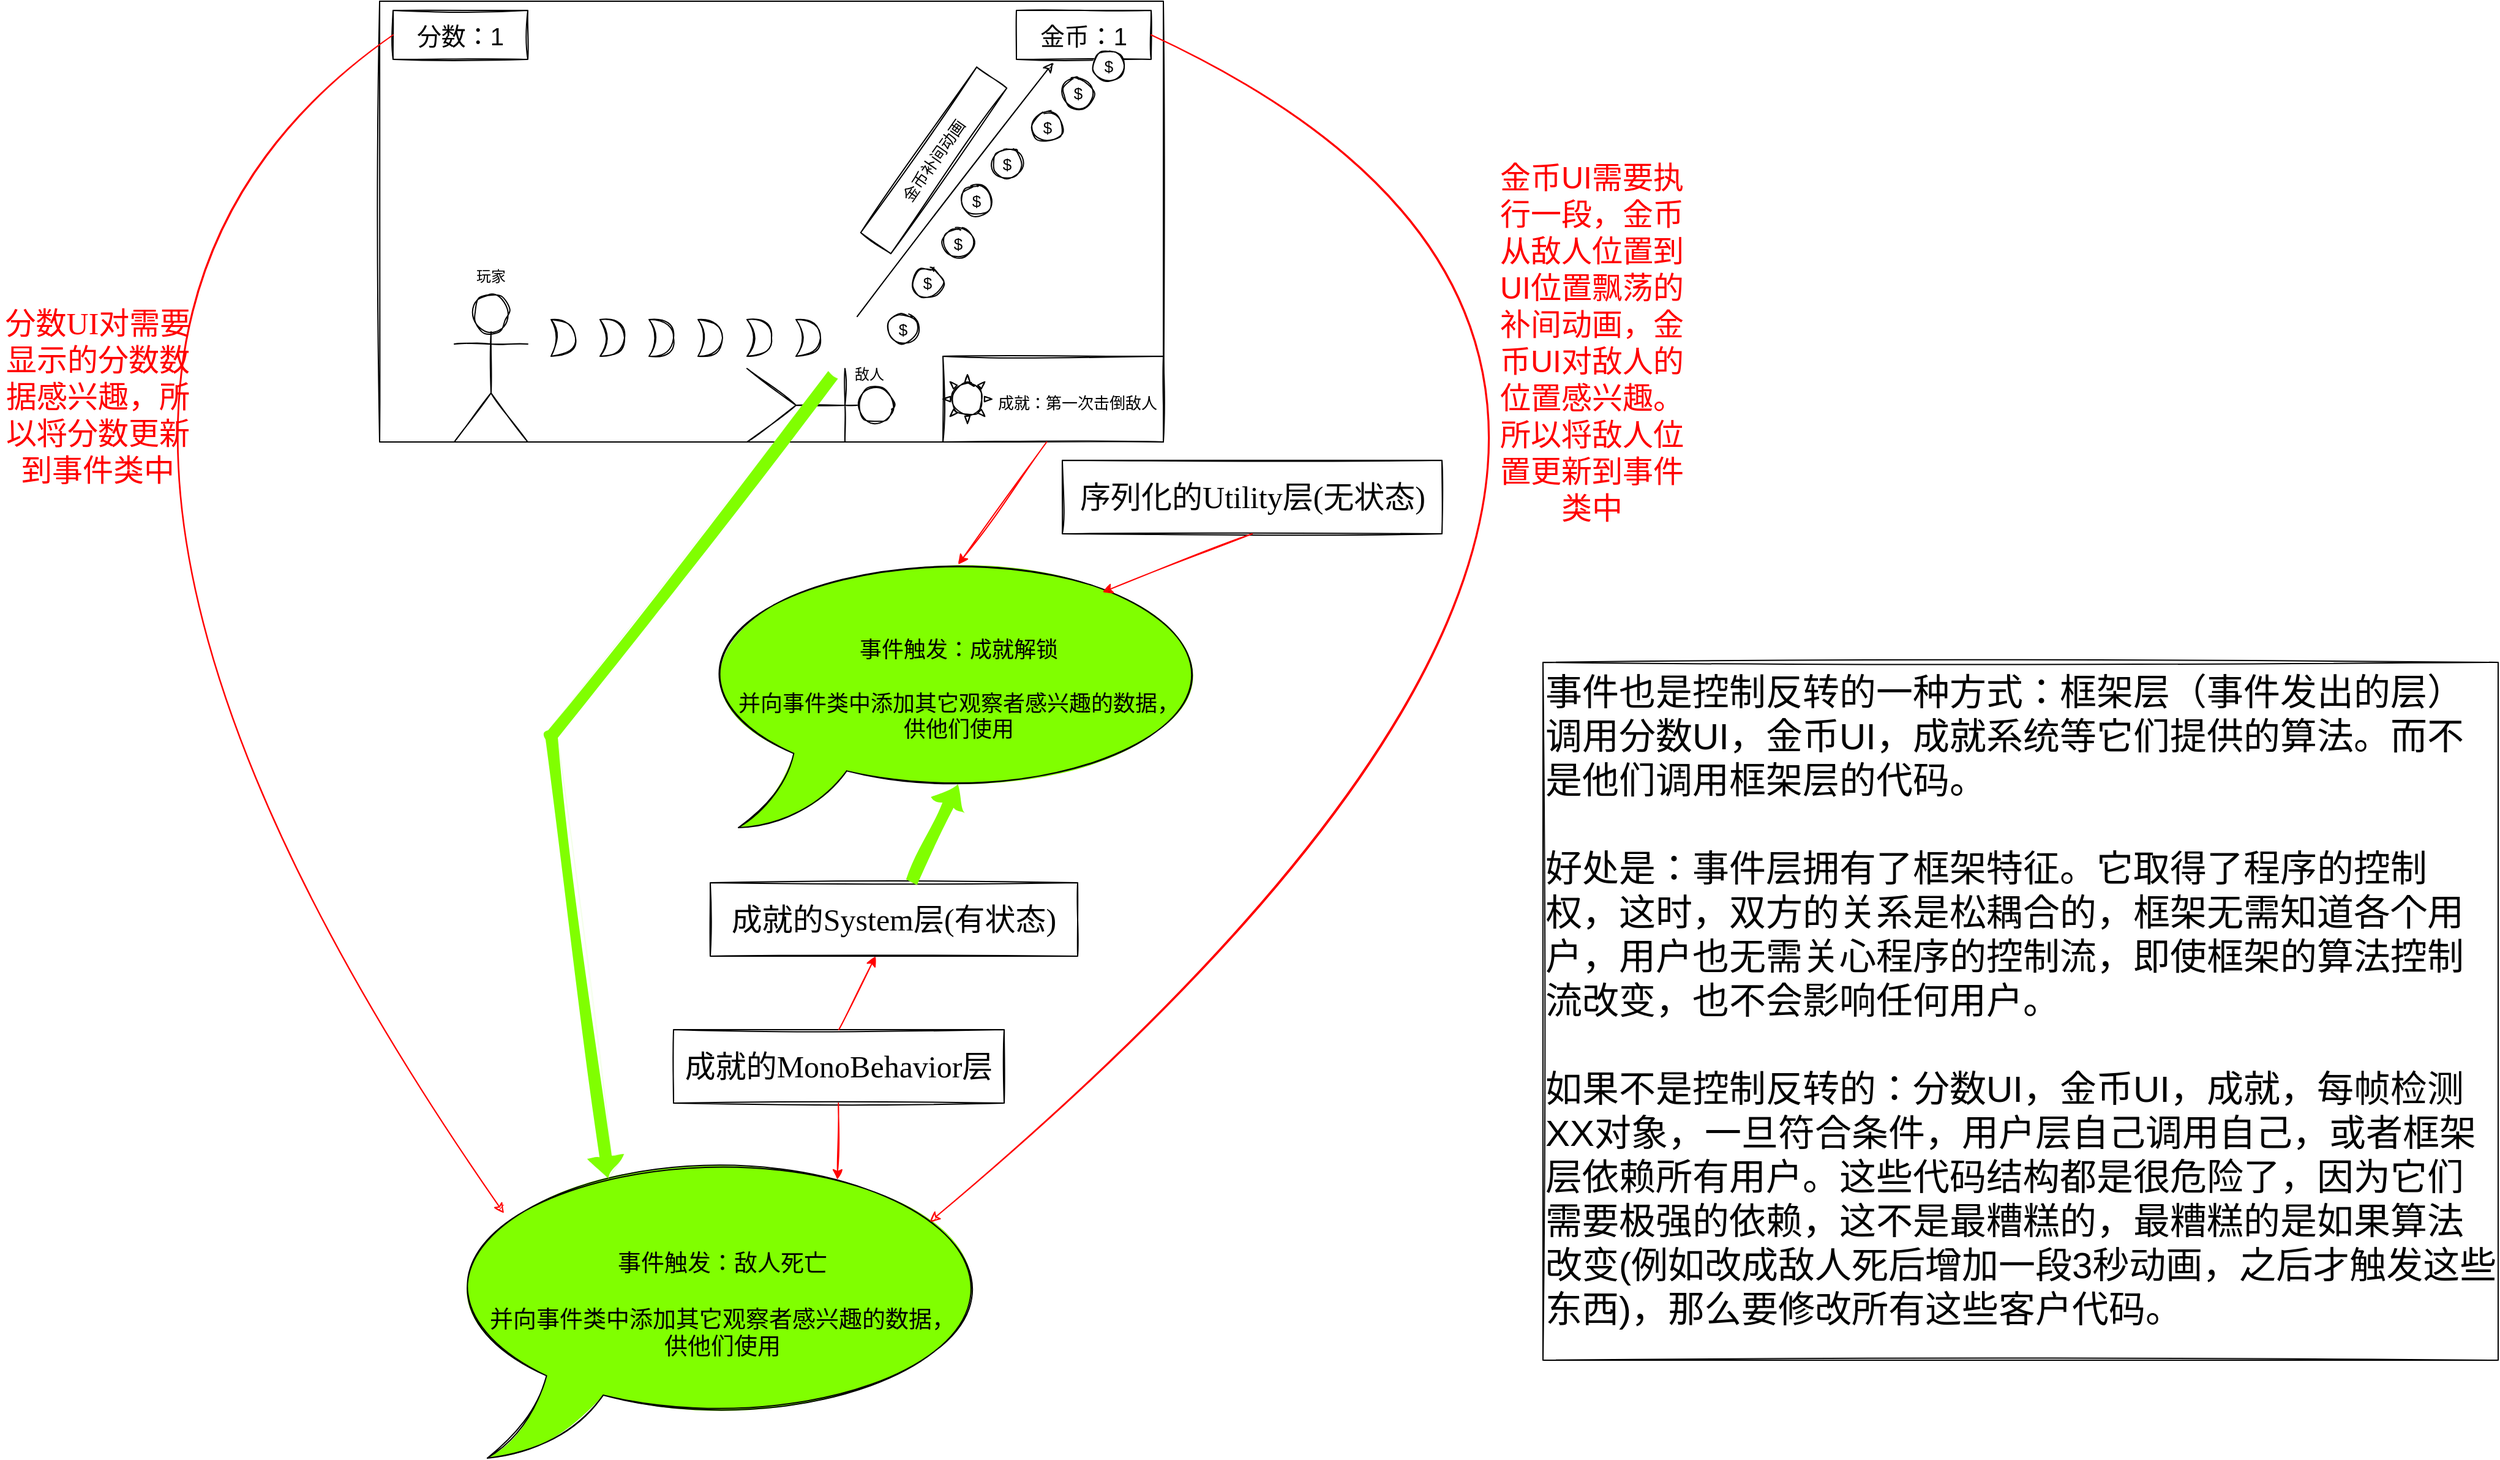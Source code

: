 <mxfile version="18.0.7" type="github" pages="9">
  <diagram id="Q4NOb3F9aCevTINg1pPU" name="事件">
    <mxGraphModel dx="238" dy="546" grid="1" gridSize="10" guides="1" tooltips="1" connect="1" arrows="1" fold="1" page="0" pageScale="1" pageWidth="827" pageHeight="1169" math="0" shadow="0">
      <root>
        <mxCell id="0" />
        <mxCell id="1" parent="0" />
        <mxCell id="fUZE_gQF6ypLjB1HRcJI-9" value="" style="rounded=0;whiteSpace=wrap;html=1;glass=0;shadow=0;sketch=1;" parent="1" vertex="1">
          <mxGeometry x="1120" y="360" width="640" height="360" as="geometry" />
        </mxCell>
        <mxCell id="fUZE_gQF6ypLjB1HRcJI-1" value="" style="shape=umlActor;verticalLabelPosition=bottom;verticalAlign=top;html=1;outlineConnect=0;sketch=1;" parent="1" vertex="1">
          <mxGeometry x="1181" y="600" width="60" height="120" as="geometry" />
        </mxCell>
        <mxCell id="fUZE_gQF6ypLjB1HRcJI-6" value="" style="shape=umlActor;verticalLabelPosition=bottom;verticalAlign=top;html=1;outlineConnect=0;rotation=90;fillColor=none;strokeColor=#000000;sketch=1;fontColor=#000000;" parent="1" vertex="1">
          <mxGeometry x="1450" y="630" width="60" height="120" as="geometry" />
        </mxCell>
        <mxCell id="fUZE_gQF6ypLjB1HRcJI-12" value="玩家" style="text;html=1;strokeColor=none;fillColor=none;align=center;verticalAlign=middle;whiteSpace=wrap;rounded=0;shadow=0;glass=0;sketch=1;" parent="1" vertex="1">
          <mxGeometry x="1181" y="570" width="60" height="30" as="geometry" />
        </mxCell>
        <mxCell id="fUZE_gQF6ypLjB1HRcJI-13" value="&lt;font&gt;敌人&lt;/font&gt;" style="text;html=1;strokeColor=none;fillColor=none;align=center;verticalAlign=middle;whiteSpace=wrap;rounded=0;shadow=0;glass=0;sketch=1;fontColor=#000000;" parent="1" vertex="1">
          <mxGeometry x="1490" y="650" width="60" height="30" as="geometry" />
        </mxCell>
        <mxCell id="fUZE_gQF6ypLjB1HRcJI-15" value="" style="shape=xor;whiteSpace=wrap;html=1;rounded=0;shadow=0;glass=0;sketch=1;fontColor=#FF0000;" parent="1" vertex="1">
          <mxGeometry x="1260" y="620" width="20" height="30" as="geometry" />
        </mxCell>
        <mxCell id="fUZE_gQF6ypLjB1HRcJI-17" value="" style="shape=xor;whiteSpace=wrap;html=1;rounded=0;shadow=0;glass=0;sketch=1;fontColor=#FF0000;" parent="1" vertex="1">
          <mxGeometry x="1300" y="620" width="20" height="30" as="geometry" />
        </mxCell>
        <mxCell id="fUZE_gQF6ypLjB1HRcJI-18" value="" style="shape=xor;whiteSpace=wrap;html=1;rounded=0;shadow=0;glass=0;sketch=1;fontColor=#FF0000;" parent="1" vertex="1">
          <mxGeometry x="1340" y="620" width="20" height="30" as="geometry" />
        </mxCell>
        <mxCell id="fUZE_gQF6ypLjB1HRcJI-19" value="" style="shape=xor;whiteSpace=wrap;html=1;rounded=0;shadow=0;glass=0;sketch=1;fontColor=#FF0000;" parent="1" vertex="1">
          <mxGeometry x="1380" y="620" width="20" height="30" as="geometry" />
        </mxCell>
        <mxCell id="fUZE_gQF6ypLjB1HRcJI-20" value="" style="shape=xor;whiteSpace=wrap;html=1;rounded=0;shadow=0;glass=0;sketch=1;fontColor=#FF0000;" parent="1" vertex="1">
          <mxGeometry x="1420" y="620" width="20" height="30" as="geometry" />
        </mxCell>
        <mxCell id="fUZE_gQF6ypLjB1HRcJI-21" value="" style="shape=xor;whiteSpace=wrap;html=1;rounded=0;shadow=0;glass=0;sketch=1;fontColor=#FF0000;" parent="1" vertex="1">
          <mxGeometry x="1460" y="620" width="20" height="30" as="geometry" />
        </mxCell>
        <mxCell id="fUZE_gQF6ypLjB1HRcJI-24" value="&lt;font style=&quot;font-size: 20px&quot;&gt;分数：1&lt;/font&gt;" style="text;html=1;strokeColor=default;fillColor=none;align=center;verticalAlign=middle;whiteSpace=wrap;rounded=0;shadow=0;glass=0;sketch=1;fontColor=#000000;" parent="1" vertex="1">
          <mxGeometry x="1131" y="367.5" width="110" height="40" as="geometry" />
        </mxCell>
        <mxCell id="fUZE_gQF6ypLjB1HRcJI-25" value="" style="rounded=0;whiteSpace=wrap;html=1;shadow=0;glass=0;sketch=1;fontSize=20;fontColor=#000000;" parent="1" vertex="1">
          <mxGeometry x="1580" y="650" width="180" height="70" as="geometry" />
        </mxCell>
        <mxCell id="fUZE_gQF6ypLjB1HRcJI-27" value="&lt;font style=&quot;font-size: 13px&quot;&gt;成就：第一次击倒敌人&lt;/font&gt;" style="text;html=1;strokeColor=none;fillColor=none;align=center;verticalAlign=middle;whiteSpace=wrap;rounded=0;shadow=0;glass=0;sketch=1;fontSize=20;fontColor=#000000;" parent="1" vertex="1">
          <mxGeometry x="1620" y="650" width="140" height="70" as="geometry" />
        </mxCell>
        <mxCell id="fUZE_gQF6ypLjB1HRcJI-28" value="" style="verticalLabelPosition=bottom;verticalAlign=top;html=1;shape=mxgraph.basic.sun;rounded=0;shadow=0;glass=0;sketch=1;fontSize=11;fontColor=#000000;" parent="1" vertex="1">
          <mxGeometry x="1580" y="665" width="40" height="40" as="geometry" />
        </mxCell>
        <mxCell id="fUZE_gQF6ypLjB1HRcJI-30" value="&lt;div style=&quot;font-size: 19px&quot;&gt;&lt;font style=&quot;font-size: 19px&quot;&gt;事件触发：敌人死亡&lt;/font&gt;&lt;/div&gt;&lt;div style=&quot;font-size: 19px&quot;&gt;&lt;font style=&quot;font-size: 19px&quot;&gt;&lt;br&gt;&lt;/font&gt;&lt;/div&gt;&lt;div style=&quot;font-size: 19px&quot;&gt;&lt;font style=&quot;font-size: 19px&quot;&gt;并向事件类中添加其它观察者感兴趣的数据，&lt;/font&gt;&lt;/div&gt;&lt;div style=&quot;font-size: 19px&quot;&gt;&lt;font style=&quot;font-size: 19px&quot;&gt;供他们使用&lt;br&gt;&lt;/font&gt;&lt;/div&gt;" style="whiteSpace=wrap;html=1;shape=mxgraph.basic.oval_callout;rounded=0;shadow=0;glass=0;sketch=1;fontSize=13;fontColor=#000000;strokeColor=#000000;fillColor=#80FF00;fillStyle=solid;" parent="1" vertex="1">
          <mxGeometry x="1170" y="1300" width="460" height="250" as="geometry" />
        </mxCell>
        <mxCell id="fUZE_gQF6ypLjB1HRcJI-32" value="&lt;font style=&quot;font-size: 20px&quot;&gt;金币：1&lt;/font&gt;" style="text;html=1;strokeColor=default;fillColor=none;align=center;verticalAlign=middle;whiteSpace=wrap;rounded=0;shadow=0;glass=0;sketch=1;fontColor=#000000;" parent="1" vertex="1">
          <mxGeometry x="1640" y="367.5" width="110" height="40" as="geometry" />
        </mxCell>
        <mxCell id="fUZE_gQF6ypLjB1HRcJI-33" value="$" style="ellipse;whiteSpace=wrap;html=1;aspect=fixed;rounded=0;shadow=0;glass=0;sketch=1;fillStyle=solid;fontSize=13;fontColor=#000000;strokeColor=#000000;fillColor=#FFFFFF;" parent="1" vertex="1">
          <mxGeometry x="1535" y="615" width="25" height="25" as="geometry" />
        </mxCell>
        <mxCell id="fUZE_gQF6ypLjB1HRcJI-34" value="$" style="ellipse;whiteSpace=wrap;html=1;aspect=fixed;rounded=0;shadow=0;glass=0;sketch=1;fillStyle=solid;fontSize=13;fontColor=#000000;strokeColor=#000000;fillColor=#FFFFFF;" parent="1" vertex="1">
          <mxGeometry x="1555" y="577.5" width="25" height="25" as="geometry" />
        </mxCell>
        <mxCell id="fUZE_gQF6ypLjB1HRcJI-35" value="$" style="ellipse;whiteSpace=wrap;html=1;aspect=fixed;rounded=0;shadow=0;glass=0;sketch=1;fillStyle=solid;fontSize=13;fontColor=#000000;strokeColor=#000000;fillColor=#FFFFFF;" parent="1" vertex="1">
          <mxGeometry x="1580" y="545" width="25" height="25" as="geometry" />
        </mxCell>
        <mxCell id="fUZE_gQF6ypLjB1HRcJI-36" value="$" style="ellipse;whiteSpace=wrap;html=1;aspect=fixed;rounded=0;shadow=0;glass=0;sketch=1;fillStyle=solid;fontSize=13;fontColor=#000000;strokeColor=#000000;fillColor=#FFFFFF;" parent="1" vertex="1">
          <mxGeometry x="1595" y="510" width="25" height="25" as="geometry" />
        </mxCell>
        <mxCell id="fUZE_gQF6ypLjB1HRcJI-37" value="$" style="ellipse;whiteSpace=wrap;html=1;aspect=fixed;rounded=0;shadow=0;glass=0;sketch=1;fillStyle=solid;fontSize=13;fontColor=#000000;strokeColor=#000000;fillColor=#FFFFFF;" parent="1" vertex="1">
          <mxGeometry x="1620" y="480" width="25" height="25" as="geometry" />
        </mxCell>
        <mxCell id="fUZE_gQF6ypLjB1HRcJI-38" value="$" style="ellipse;whiteSpace=wrap;html=1;aspect=fixed;rounded=0;shadow=0;glass=0;sketch=1;fillStyle=solid;fontSize=13;fontColor=#000000;strokeColor=#000000;fillColor=#FFFFFF;" parent="1" vertex="1">
          <mxGeometry x="1652.5" y="450" width="25" height="25" as="geometry" />
        </mxCell>
        <mxCell id="fUZE_gQF6ypLjB1HRcJI-39" value="$" style="ellipse;whiteSpace=wrap;html=1;aspect=fixed;rounded=0;shadow=0;glass=0;sketch=1;fillStyle=solid;fontSize=13;fontColor=#000000;strokeColor=#000000;fillColor=#FFFFFF;" parent="1" vertex="1">
          <mxGeometry x="1677.5" y="422.5" width="25" height="25" as="geometry" />
        </mxCell>
        <mxCell id="fUZE_gQF6ypLjB1HRcJI-40" value="$" style="ellipse;whiteSpace=wrap;html=1;aspect=fixed;rounded=0;shadow=0;glass=0;sketch=1;fillStyle=solid;fontSize=13;fontColor=#000000;strokeColor=#000000;fillColor=#FFFFFF;" parent="1" vertex="1">
          <mxGeometry x="1702.5" y="400" width="25" height="25" as="geometry" />
        </mxCell>
        <mxCell id="fUZE_gQF6ypLjB1HRcJI-42" value="" style="endArrow=classic;html=1;sketch=1;fontSize=13;fontColor=#000000;curved=1;" parent="1" edge="1">
          <mxGeometry width="50" height="50" relative="1" as="geometry">
            <mxPoint x="1510" y="617.5" as="sourcePoint" />
            <mxPoint x="1670" y="410" as="targetPoint" />
          </mxGeometry>
        </mxCell>
        <mxCell id="fUZE_gQF6ypLjB1HRcJI-46" value="金币补间动画" style="rounded=0;whiteSpace=wrap;html=1;shadow=0;glass=0;sketch=1;fillStyle=solid;fontSize=13;fontColor=#000000;strokeColor=#000000;fillColor=none;rotation=-55;" parent="1" vertex="1">
          <mxGeometry x="1490" y="475" width="165" height="30" as="geometry" />
        </mxCell>
        <mxCell id="fUZE_gQF6ypLjB1HRcJI-49" value="" style="endArrow=classic;html=1;sketch=1;fontSize=14;fontColor=#000000;strokeColor=#FF0000;curved=1;exitX=0;exitY=0.5;exitDx=0;exitDy=0;entryX=0.112;entryY=0.2;entryDx=0;entryDy=0;entryPerimeter=0;" parent="1" source="fUZE_gQF6ypLjB1HRcJI-24" target="fUZE_gQF6ypLjB1HRcJI-30" edge="1">
          <mxGeometry width="50" height="50" relative="1" as="geometry">
            <mxPoint x="990" y="780" as="sourcePoint" />
            <mxPoint x="1100" y="900" as="targetPoint" />
            <Array as="points">
              <mxPoint x="740" y="660" />
            </Array>
          </mxGeometry>
        </mxCell>
        <mxCell id="fUZE_gQF6ypLjB1HRcJI-51" value="" style="endArrow=classic;html=1;sketch=1;fontSize=14;fontColor=#000000;strokeColor=#FF0000;curved=1;exitX=1;exitY=0.5;exitDx=0;exitDy=0;entryX=0.868;entryY=0.228;entryDx=0;entryDy=0;entryPerimeter=0;" parent="1" source="fUZE_gQF6ypLjB1HRcJI-32" target="fUZE_gQF6ypLjB1HRcJI-30" edge="1">
          <mxGeometry width="50" height="50" relative="1" as="geometry">
            <mxPoint x="1890" y="590" as="sourcePoint" />
            <mxPoint x="1940" y="540" as="targetPoint" />
            <Array as="points">
              <mxPoint x="2380" y="680" />
            </Array>
          </mxGeometry>
        </mxCell>
        <mxCell id="fUZE_gQF6ypLjB1HRcJI-55" value="" style="shape=flexArrow;endArrow=classic;html=1;sketch=1;fontSize=10;fontColor=#000000;strokeColor=#80FF00;curved=1;fillColor=#80FF00;fillStyle=solid;entryX=0.297;entryY=0.085;entryDx=0;entryDy=0;entryPerimeter=0;exitX=0;exitY=0.5;exitDx=0;exitDy=0;strokeWidth=0;shadow=0;" parent="1" source="fUZE_gQF6ypLjB1HRcJI-13" target="fUZE_gQF6ypLjB1HRcJI-30" edge="1">
          <mxGeometry width="50" height="50" relative="1" as="geometry">
            <mxPoint x="1478.75" y="640" as="sourcePoint" />
            <mxPoint x="1478.75" y="800" as="targetPoint" />
            <Array as="points">
              <mxPoint x="1260" y="960" />
            </Array>
          </mxGeometry>
        </mxCell>
        <mxCell id="fUZE_gQF6ypLjB1HRcJI-56" value="&lt;font style=&quot;font-size: 25px&quot; face=&quot;Comic Sans MS&quot; color=&quot;#FF0000&quot;&gt;分数UI对需要显示的分数数据感兴趣，所以将分数更新到事件类中&lt;/font&gt;" style="text;html=1;strokeColor=none;fillColor=none;align=center;verticalAlign=middle;whiteSpace=wrap;rounded=0;shadow=0;glass=0;sketch=1;fillStyle=solid;fontSize=14;fontColor=#000000;" parent="1" vertex="1">
          <mxGeometry x="810" y="570" width="160" height="225" as="geometry" />
        </mxCell>
        <mxCell id="fUZE_gQF6ypLjB1HRcJI-57" value="&lt;font style=&quot;font-size: 25px&quot; color=&quot;#FF0000&quot;&gt;金币UI需要执行一段，金币从敌人位置到UI位置飘荡的补间动画，金币UI对敌人的位置感兴趣。所以将敌人位置更新到事件类中&lt;/font&gt;" style="text;html=1;strokeColor=none;fillColor=none;align=center;verticalAlign=middle;whiteSpace=wrap;rounded=0;shadow=0;glass=0;sketch=1;fillStyle=solid;fontSize=14;fontColor=#000000;" parent="1" vertex="1">
          <mxGeometry x="2030" y="525" width="160" height="225" as="geometry" />
        </mxCell>
        <mxCell id="fUZE_gQF6ypLjB1HRcJI-58" value="成就的MonoBehavior层" style="rounded=0;whiteSpace=wrap;html=1;shadow=0;glass=0;sketch=1;fillStyle=solid;fontFamily=Comic Sans MS;fontSize=25;fontColor=#000000;strokeColor=default;fillColor=none;" parent="1" vertex="1">
          <mxGeometry x="1360" y="1200" width="270" height="60" as="geometry" />
        </mxCell>
        <mxCell id="fUZE_gQF6ypLjB1HRcJI-59" value="" style="endArrow=classic;html=1;sketch=1;fillStyle=solid;fontFamily=Comic Sans MS;fontSize=25;fontColor=#000000;strokeColor=#FF0000;fillColor=#80FF00;entryX=0.704;entryY=0.09;entryDx=0;entryDy=0;entryPerimeter=0;" parent="1" source="fUZE_gQF6ypLjB1HRcJI-58" target="fUZE_gQF6ypLjB1HRcJI-30" edge="1">
          <mxGeometry width="50" height="50" relative="1" as="geometry">
            <mxPoint x="1520" y="1010" as="sourcePoint" />
            <mxPoint x="1570" y="960" as="targetPoint" />
          </mxGeometry>
        </mxCell>
        <mxCell id="fUZE_gQF6ypLjB1HRcJI-60" value="成就的System层(有状态)" style="rounded=0;whiteSpace=wrap;html=1;shadow=0;glass=0;sketch=1;fillStyle=solid;fontFamily=Comic Sans MS;fontSize=25;fontColor=#000000;strokeColor=default;fillColor=none;" parent="1" vertex="1">
          <mxGeometry x="1390" y="1080" width="300" height="60" as="geometry" />
        </mxCell>
        <mxCell id="fUZE_gQF6ypLjB1HRcJI-61" value="" style="endArrow=classic;html=1;sketch=1;fillStyle=solid;fontFamily=Comic Sans MS;fontSize=25;fontColor=#000000;strokeColor=#FF0000;fillColor=#80FF00;exitX=0.5;exitY=0;exitDx=0;exitDy=0;" parent="1" source="fUZE_gQF6ypLjB1HRcJI-58" target="fUZE_gQF6ypLjB1HRcJI-60" edge="1">
          <mxGeometry width="50" height="50" relative="1" as="geometry">
            <mxPoint x="1500" y="1020" as="sourcePoint" />
            <mxPoint x="1550" y="970" as="targetPoint" />
          </mxGeometry>
        </mxCell>
        <mxCell id="fUZE_gQF6ypLjB1HRcJI-62" value="" style="shape=flexArrow;endArrow=classic;html=1;sketch=1;fillStyle=solid;fontFamily=Comic Sans MS;fontSize=25;fontColor=#000000;strokeColor=none;fillColor=#80FF00;entryX=0.5;entryY=0.84;entryDx=0;entryDy=0;entryPerimeter=0;" parent="1" source="fUZE_gQF6ypLjB1HRcJI-60" target="fUZE_gQF6ypLjB1HRcJI-63" edge="1">
          <mxGeometry width="50" height="50" relative="1" as="geometry">
            <mxPoint x="1450" y="920" as="sourcePoint" />
            <mxPoint x="1580" y="950" as="targetPoint" />
          </mxGeometry>
        </mxCell>
        <mxCell id="fUZE_gQF6ypLjB1HRcJI-63" value="&lt;div style=&quot;font-size: 18px&quot;&gt;&lt;font style=&quot;font-size: 18px&quot;&gt;事件触发：成就解锁&lt;/font&gt;&lt;/div&gt;&lt;div style=&quot;font-size: 18px&quot;&gt;&lt;font style=&quot;font-size: 18px&quot;&gt;&lt;br&gt;&lt;/font&gt;&lt;/div&gt;&lt;div style=&quot;font-size: 18px&quot;&gt;&lt;font style=&quot;font-size: 18px&quot;&gt;并向事件类中添加其它观察者感兴趣的数据，&lt;/font&gt;&lt;/div&gt;&lt;div style=&quot;font-size: 18px&quot;&gt;&lt;font style=&quot;font-size: 18px&quot;&gt;供他们使用&lt;br&gt;&lt;/font&gt;&lt;/div&gt;" style="whiteSpace=wrap;html=1;shape=mxgraph.basic.oval_callout;rounded=0;shadow=0;glass=0;sketch=1;fontSize=13;fontColor=#000000;strokeColor=#000000;fillColor=#80FF00;fillStyle=solid;" parent="1" vertex="1">
          <mxGeometry x="1377.5" y="810" width="430" height="225" as="geometry" />
        </mxCell>
        <mxCell id="fUZE_gQF6ypLjB1HRcJI-64" value="" style="endArrow=classic;html=1;sketch=1;fillStyle=solid;fontFamily=Comic Sans MS;fontSize=25;fontColor=#000000;strokeColor=#FF0000;fillColor=#80FF00;entryX=0.5;entryY=0.045;entryDx=0;entryDy=0;entryPerimeter=0;" parent="1" source="fUZE_gQF6ypLjB1HRcJI-27" target="fUZE_gQF6ypLjB1HRcJI-63" edge="1">
          <mxGeometry width="50" height="50" relative="1" as="geometry">
            <mxPoint x="1590" y="830" as="sourcePoint" />
            <mxPoint x="1610" y="910" as="targetPoint" />
          </mxGeometry>
        </mxCell>
        <mxCell id="fUZE_gQF6ypLjB1HRcJI-65" value="序列化的Utility层(无状态)" style="rounded=0;whiteSpace=wrap;html=1;shadow=0;glass=0;sketch=1;fillStyle=solid;fontFamily=Comic Sans MS;fontSize=25;fontColor=#000000;strokeColor=default;fillColor=none;" parent="1" vertex="1">
          <mxGeometry x="1677.5" y="735" width="310" height="60" as="geometry" />
        </mxCell>
        <mxCell id="fUZE_gQF6ypLjB1HRcJI-67" value="" style="endArrow=classic;html=1;sketch=1;fillStyle=solid;fontFamily=Comic Sans MS;fontSize=25;fontColor=#000000;strokeColor=#FF0000;fillColor=#80FF00;exitX=0.5;exitY=1;exitDx=0;exitDy=0;entryX=0.774;entryY=0.145;entryDx=0;entryDy=0;entryPerimeter=0;" parent="1" source="fUZE_gQF6ypLjB1HRcJI-65" target="fUZE_gQF6ypLjB1HRcJI-63" edge="1">
          <mxGeometry width="50" height="50" relative="1" as="geometry">
            <mxPoint x="1810" y="910" as="sourcePoint" />
            <mxPoint x="1730" y="900" as="targetPoint" />
          </mxGeometry>
        </mxCell>
        <mxCell id="WeDmNtwqmGQFg53wEWPY-1" value="&lt;div&gt;&lt;font style=&quot;font-size: 30px&quot;&gt;事件也是控制反转的一种方式：框架层（事件发出的层）调用分数UI，金币UI，成就系统等它们提供的算法。而不是他们调用框架层的代码。&lt;/font&gt;&lt;/div&gt;&lt;div&gt;&lt;font style=&quot;font-size: 30px&quot;&gt;&lt;br&gt;&lt;/font&gt;&lt;/div&gt;&lt;div&gt;&lt;font style=&quot;font-size: 30px&quot;&gt;好处是：事件层拥有了框架特征。它取得了程序的控制权，这时，双方的关系是松耦合的，框架无需知道各个用户，用户也无需关心程序的控制流，即使框架的算法控制流改变，也不会影响任何用户。&lt;/font&gt;&lt;/div&gt;&lt;div&gt;&lt;font style=&quot;font-size: 30px&quot;&gt;&lt;br&gt;&lt;/font&gt;&lt;/div&gt;&lt;div&gt;&lt;font style=&quot;font-size: 30px&quot;&gt;如果不是控制反转的：分数UI，金币UI，成就，每帧检测XX对象，一旦符合条件，用户层自己调用自己，或者框架层依赖所有用户。这些代码结构都是很危险了，因为它们需要极强的依赖，这不是最糟糕的，最糟糕的是如果算法改变(例如改成敌人死后增加一段3秒动画，之后才触发这些东西)，那么要修改所有这些客户代码。&lt;/font&gt;&lt;/div&gt;&lt;div&gt;&lt;br&gt;&lt;/div&gt;" style="text;html=1;align=left;verticalAlign=top;whiteSpace=wrap;rounded=0;sketch=1;fontSize=13;strokeColor=default;glass=0;shadow=0;" parent="1" vertex="1">
          <mxGeometry x="2070" y="900" width="780" height="570" as="geometry" />
        </mxCell>
      </root>
    </mxGraphModel>
  </diagram>
  <diagram id="8MD7XbE8406Qzjv73TxS" name="服务定位器">
    <mxGraphModel dx="1698" dy="1083" grid="0" gridSize="10" guides="1" tooltips="1" connect="1" arrows="1" fold="1" page="0" pageScale="1" pageWidth="827" pageHeight="1169" math="0" shadow="0">
      <root>
        <mxCell id="0" />
        <mxCell id="1" parent="0" />
        <mxCell id="LW-yN8NTiHITfRDnuSQl-1" value="" style="rounded=0;whiteSpace=wrap;html=1;sketch=1;fontSize=30;strokeColor=#6c8ebf;fillColor=#dae8fc;fillStyle=solid;" parent="1" vertex="1">
          <mxGeometry x="255" y="-161" width="479" height="671" as="geometry" />
        </mxCell>
        <mxCell id="XpDhA64zmhiHeONRHzAt-3" value="" style="edgeStyle=orthogonalEdgeStyle;rounded=0;orthogonalLoop=1;jettySize=auto;html=1;fontSize=15;" parent="1" source="XpDhA64zmhiHeONRHzAt-1" target="XpDhA64zmhiHeONRHzAt-2" edge="1">
          <mxGeometry relative="1" as="geometry" />
        </mxCell>
        <mxCell id="XpDhA64zmhiHeONRHzAt-1" value="Player类" style="rounded=1;whiteSpace=wrap;html=1;fontSize=15;sketch=1;" parent="1" vertex="1">
          <mxGeometry x="42" y="190" width="120" height="60" as="geometry" />
        </mxCell>
        <mxCell id="T3V12MyvO71K1RBNgjyN-3" style="edgeStyle=orthogonalEdgeStyle;rounded=0;orthogonalLoop=1;jettySize=auto;html=1;exitX=1;exitY=0.5;exitDx=0;exitDy=0;fontSize=15;" parent="1" source="XpDhA64zmhiHeONRHzAt-2" target="XpDhA64zmhiHeONRHzAt-7" edge="1">
          <mxGeometry relative="1" as="geometry" />
        </mxCell>
        <mxCell id="T3V12MyvO71K1RBNgjyN-5" style="edgeStyle=orthogonalEdgeStyle;rounded=0;orthogonalLoop=1;jettySize=auto;html=1;exitX=1;exitY=0.25;exitDx=0;exitDy=0;entryX=0;entryY=0.5;entryDx=0;entryDy=0;fontSize=15;" parent="1" source="XpDhA64zmhiHeONRHzAt-2" target="XpDhA64zmhiHeONRHzAt-5" edge="1">
          <mxGeometry relative="1" as="geometry" />
        </mxCell>
        <mxCell id="T3V12MyvO71K1RBNgjyN-6" style="edgeStyle=orthogonalEdgeStyle;rounded=0;orthogonalLoop=1;jettySize=auto;html=1;exitX=1;exitY=0.75;exitDx=0;exitDy=0;entryX=0;entryY=0.5;entryDx=0;entryDy=0;fontSize=15;" parent="1" source="XpDhA64zmhiHeONRHzAt-2" target="T3V12MyvO71K1RBNgjyN-1" edge="1">
          <mxGeometry relative="1" as="geometry" />
        </mxCell>
        <mxCell id="XpDhA64zmhiHeONRHzAt-2" value="服务定位器" style="whiteSpace=wrap;html=1;fontSize=15;rounded=1;sketch=1;" parent="1" vertex="1">
          <mxGeometry x="280" y="190" width="120" height="60" as="geometry" />
        </mxCell>
        <mxCell id="XpDhA64zmhiHeONRHzAt-5" value="&lt;div&gt;音频服务&lt;/div&gt;&lt;div&gt;&amp;lt;interface&amp;gt;&lt;br&gt;&lt;/div&gt;" style="whiteSpace=wrap;html=1;fontSize=15;rounded=1;sketch=1;" parent="1" vertex="1">
          <mxGeometry x="560" y="-40" width="120" height="60" as="geometry" />
        </mxCell>
        <mxCell id="XpDhA64zmhiHeONRHzAt-7" value="&lt;div&gt;支付服务&lt;/div&gt;&lt;div&gt;&amp;lt;interface&amp;gt;&lt;br&gt;&lt;/div&gt;" style="whiteSpace=wrap;html=1;fontSize=15;rounded=1;sketch=1;" parent="1" vertex="1">
          <mxGeometry x="560" y="190" width="120" height="60" as="geometry" />
        </mxCell>
        <mxCell id="T3V12MyvO71K1RBNgjyN-1" value="&lt;div&gt;序列化服务&lt;/div&gt;&lt;div&gt;&amp;lt;interface&amp;gt;&lt;br&gt;&lt;/div&gt;" style="whiteSpace=wrap;html=1;fontSize=15;rounded=1;sketch=1;" parent="1" vertex="1">
          <mxGeometry x="560" y="420" width="120" height="60" as="geometry" />
        </mxCell>
        <mxCell id="T3V12MyvO71K1RBNgjyN-7" value="使用" style="text;html=1;strokeColor=none;fillColor=none;align=center;verticalAlign=middle;whiteSpace=wrap;rounded=0;sketch=1;fontSize=15;" parent="1" vertex="1">
          <mxGeometry x="190" y="190" width="60" height="30" as="geometry" />
        </mxCell>
        <mxCell id="T3V12MyvO71K1RBNgjyN-8" value="定位" style="text;html=1;strokeColor=none;fillColor=none;align=center;verticalAlign=middle;whiteSpace=wrap;rounded=0;sketch=1;fontSize=15;" parent="1" vertex="1">
          <mxGeometry x="490" y="-40" width="60" height="30" as="geometry" />
        </mxCell>
        <mxCell id="T3V12MyvO71K1RBNgjyN-9" value="定位" style="text;html=1;strokeColor=none;fillColor=none;align=center;verticalAlign=middle;whiteSpace=wrap;rounded=0;sketch=1;fontSize=15;" parent="1" vertex="1">
          <mxGeometry x="490" y="190" width="60" height="30" as="geometry" />
        </mxCell>
        <mxCell id="T3V12MyvO71K1RBNgjyN-10" value="定位" style="text;html=1;strokeColor=none;fillColor=none;align=center;verticalAlign=middle;whiteSpace=wrap;rounded=0;sketch=1;fontSize=15;" parent="1" vertex="1">
          <mxGeometry x="490" y="420" width="60" height="30" as="geometry" />
        </mxCell>
        <mxCell id="T3V12MyvO71K1RBNgjyN-17" style="edgeStyle=orthogonalEdgeStyle;rounded=0;orthogonalLoop=1;jettySize=auto;html=1;exitX=0;exitY=0.5;exitDx=0;exitDy=0;entryX=1;entryY=0.25;entryDx=0;entryDy=0;fontSize=13;dashed=1;" parent="1" source="T3V12MyvO71K1RBNgjyN-11" target="XpDhA64zmhiHeONRHzAt-5" edge="1">
          <mxGeometry relative="1" as="geometry" />
        </mxCell>
        <mxCell id="T3V12MyvO71K1RBNgjyN-11" value="&lt;div&gt;正常的音频实现&lt;br&gt;&lt;/div&gt;&lt;div&gt;&amp;lt;Class&amp;gt;&lt;br&gt;&lt;/div&gt;" style="whiteSpace=wrap;html=1;fontSize=15;rounded=1;sketch=1;" parent="1" vertex="1">
          <mxGeometry x="910" y="-120" width="120" height="60" as="geometry" />
        </mxCell>
        <mxCell id="T3V12MyvO71K1RBNgjyN-18" style="edgeStyle=orthogonalEdgeStyle;rounded=0;orthogonalLoop=1;jettySize=auto;html=1;exitX=0;exitY=0.5;exitDx=0;exitDy=0;fontSize=13;" parent="1" source="T3V12MyvO71K1RBNgjyN-12" target="XpDhA64zmhiHeONRHzAt-5" edge="1">
          <mxGeometry relative="1" as="geometry" />
        </mxCell>
        <mxCell id="T3V12MyvO71K1RBNgjyN-12" value="&lt;div&gt;&lt;font style=&quot;font-size: 13px&quot;&gt;附加Log的音频&lt;/font&gt;&lt;br&gt;&lt;/div&gt;&lt;div&gt;&amp;lt;Class&amp;gt;&lt;br&gt;&lt;/div&gt;" style="whiteSpace=wrap;html=1;fontSize=15;rounded=1;sketch=1;" parent="1" vertex="1">
          <mxGeometry x="910" y="-40" width="120" height="60" as="geometry" />
        </mxCell>
        <mxCell id="T3V12MyvO71K1RBNgjyN-19" style="edgeStyle=orthogonalEdgeStyle;rounded=0;orthogonalLoop=1;jettySize=auto;html=1;exitX=0;exitY=0.5;exitDx=0;exitDy=0;entryX=1;entryY=0.75;entryDx=0;entryDy=0;fontSize=13;dashed=1;" parent="1" source="T3V12MyvO71K1RBNgjyN-13" target="XpDhA64zmhiHeONRHzAt-5" edge="1">
          <mxGeometry relative="1" as="geometry" />
        </mxCell>
        <mxCell id="T3V12MyvO71K1RBNgjyN-13" value="&lt;div&gt;完全静音&lt;br&gt;&lt;/div&gt;&lt;div&gt;&amp;lt;Class&amp;gt;&lt;br&gt;&lt;/div&gt;" style="whiteSpace=wrap;html=1;fontSize=15;rounded=1;sketch=1;" parent="1" vertex="1">
          <mxGeometry x="910" y="40" width="120" height="60" as="geometry" />
        </mxCell>
        <mxCell id="T3V12MyvO71K1RBNgjyN-27" style="edgeStyle=orthogonalEdgeStyle;rounded=0;orthogonalLoop=1;jettySize=auto;html=1;exitX=0;exitY=0.5;exitDx=0;exitDy=0;entryX=1;entryY=0.25;entryDx=0;entryDy=0;fontSize=13;dashed=1;" parent="1" source="T3V12MyvO71K1RBNgjyN-20" target="XpDhA64zmhiHeONRHzAt-7" edge="1">
          <mxGeometry relative="1" as="geometry" />
        </mxCell>
        <mxCell id="T3V12MyvO71K1RBNgjyN-20" value="&lt;div&gt;Appstore&lt;br&gt;&lt;/div&gt;&lt;div&gt;&amp;lt;Class&amp;gt;&lt;br&gt;&lt;/div&gt;" style="whiteSpace=wrap;html=1;fontSize=15;rounded=1;sketch=1;" parent="1" vertex="1">
          <mxGeometry x="910" y="150" width="120" height="60" as="geometry" />
        </mxCell>
        <mxCell id="T3V12MyvO71K1RBNgjyN-28" style="edgeStyle=orthogonalEdgeStyle;rounded=0;orthogonalLoop=1;jettySize=auto;html=1;exitX=0;exitY=0.5;exitDx=0;exitDy=0;entryX=1;entryY=0.75;entryDx=0;entryDy=0;fontSize=13;" parent="1" source="T3V12MyvO71K1RBNgjyN-21" target="XpDhA64zmhiHeONRHzAt-7" edge="1">
          <mxGeometry relative="1" as="geometry" />
        </mxCell>
        <mxCell id="T3V12MyvO71K1RBNgjyN-21" value="&lt;div&gt;GooglePlay&lt;br&gt;&lt;/div&gt;&lt;div&gt;&amp;lt;Class&amp;gt;&lt;br&gt;&lt;/div&gt;" style="whiteSpace=wrap;html=1;fontSize=15;rounded=1;sketch=1;" parent="1" vertex="1">
          <mxGeometry x="910" y="220" width="120" height="60" as="geometry" />
        </mxCell>
        <mxCell id="T3V12MyvO71K1RBNgjyN-29" style="edgeStyle=orthogonalEdgeStyle;rounded=0;orthogonalLoop=1;jettySize=auto;html=1;exitX=0;exitY=0.5;exitDx=0;exitDy=0;entryX=1;entryY=0.25;entryDx=0;entryDy=0;fontSize=13;" parent="1" source="T3V12MyvO71K1RBNgjyN-25" target="T3V12MyvO71K1RBNgjyN-1" edge="1">
          <mxGeometry relative="1" as="geometry" />
        </mxCell>
        <mxCell id="T3V12MyvO71K1RBNgjyN-25" value="&lt;div&gt;Json&lt;br&gt;&lt;/div&gt;&lt;div&gt;&amp;lt;Class&amp;gt;&lt;br&gt;&lt;/div&gt;" style="whiteSpace=wrap;html=1;fontSize=15;rounded=1;sketch=1;" parent="1" vertex="1">
          <mxGeometry x="910" y="380" width="120" height="60" as="geometry" />
        </mxCell>
        <mxCell id="T3V12MyvO71K1RBNgjyN-30" style="edgeStyle=orthogonalEdgeStyle;rounded=0;orthogonalLoop=1;jettySize=auto;html=1;exitX=0;exitY=0.5;exitDx=0;exitDy=0;entryX=1;entryY=0.75;entryDx=0;entryDy=0;fontSize=13;dashed=1;" parent="1" source="T3V12MyvO71K1RBNgjyN-26" target="T3V12MyvO71K1RBNgjyN-1" edge="1">
          <mxGeometry relative="1" as="geometry" />
        </mxCell>
        <mxCell id="T3V12MyvO71K1RBNgjyN-26" value="&lt;div&gt;二进制&lt;br&gt;&lt;/div&gt;&lt;div&gt;&amp;lt;Class&amp;gt;&lt;br&gt;&lt;/div&gt;" style="whiteSpace=wrap;html=1;fontSize=15;rounded=1;sketch=1;" parent="1" vertex="1">
          <mxGeometry x="910" y="450" width="120" height="60" as="geometry" />
        </mxCell>
        <mxCell id="XbR9ArRhICYNA1_2Q746-3" style="edgeStyle=orthogonalEdgeStyle;rounded=0;orthogonalLoop=1;jettySize=auto;html=1;exitX=0.5;exitY=1;exitDx=0;exitDy=0;dashed=1;fontSize=30;" parent="1" edge="1">
          <mxGeometry relative="1" as="geometry">
            <mxPoint x="760" y="-140" as="sourcePoint" />
            <mxPoint x="760" y="-140" as="targetPoint" />
          </mxGeometry>
        </mxCell>
        <mxCell id="EVyYjJJNpjqcoVqUUyiX-1" value="&lt;div style=&quot;font-size: 17px&quot;&gt;&lt;font style=&quot;font-size: 17px ; line-height: 1&quot;&gt;单例是客户直接创建实现，而这里，用服务定位器取得创建实现的控制权，将控制权从客户反转到这里。这时框架层将拥有替换具体实现的能力。使动态的控制流成为可能。&lt;/font&gt;&lt;/div&gt;" style="text;html=1;strokeColor=none;fillColor=none;align=left;verticalAlign=top;whiteSpace=wrap;rounded=0;sketch=1;fillStyle=solid;fontSize=30;" parent="1" vertex="1">
          <mxGeometry x="256" y="-161" width="478" height="107" as="geometry" />
        </mxCell>
        <mxCell id="PBYzNvLG6ebrGYuyzUBN-1" value="&lt;font style=&quot;font-size: 17px&quot;&gt;←运行时设置&lt;/font&gt;" style="text;html=1;strokeColor=none;fillColor=none;align=center;verticalAlign=middle;whiteSpace=wrap;rounded=0;shadow=0;glass=0;sketch=1;fontColor=#000000;" parent="1" vertex="1">
          <mxGeometry x="790" y="195" width="120" height="50" as="geometry" />
        </mxCell>
        <mxCell id="PBYzNvLG6ebrGYuyzUBN-2" value="&lt;font style=&quot;font-size: 17px&quot;&gt;←依赖注入&lt;/font&gt;" style="text;html=1;strokeColor=none;fillColor=none;align=center;verticalAlign=middle;whiteSpace=wrap;rounded=0;shadow=0;glass=0;sketch=1;fontColor=#000000;" parent="1" vertex="1">
          <mxGeometry x="810" y="-50" width="100" height="50" as="geometry" />
        </mxCell>
        <mxCell id="PBYzNvLG6ebrGYuyzUBN-3" value="&lt;font style=&quot;font-size: 17px&quot;&gt;←编译时绑定&lt;/font&gt;" style="text;html=1;strokeColor=none;fillColor=none;align=center;verticalAlign=middle;whiteSpace=wrap;rounded=0;shadow=0;glass=0;sketch=1;fontColor=#000000;" parent="1" vertex="1">
          <mxGeometry x="790" y="425" width="120" height="50" as="geometry" />
        </mxCell>
        <mxCell id="6_bbJBlq6ccgd4fj25Xn-1" value="&lt;div style=&quot;font-size: 15px&quot;&gt;&lt;font style=&quot;font-size: 15px&quot; color=&quot;#FF0000&quot;&gt;全局状态的危害：&lt;br&gt;&lt;/font&gt;&lt;/div&gt;&lt;div style=&quot;font-size: 15px&quot;&gt;&lt;font style=&quot;font-size: 15px&quot; color=&quot;#FF0000&quot;&gt;&lt;br&gt;&lt;/font&gt;&lt;/div&gt;&lt;div style=&quot;font-size: 15px&quot;&gt;&lt;font style=&quot;font-size: 15px&quot; color=&quot;#FF0000&quot;&gt;1.破坏封装，导致函数不纯：例如一个函数，如果出现了问题，只需搞清楚传来的值和函数本身即可。但是如果函数中有一个全局状态，则需要搞清楚外部。一个函数，它没有了稳定的输出，不能自己控制自己，即可以说它的封装被破坏了。&lt;/font&gt;&lt;/div&gt;&lt;div style=&quot;font-size: 15px&quot;&gt;&lt;font style=&quot;font-size: 15px&quot; color=&quot;#FF0000&quot;&gt;&lt;br&gt;&lt;/font&gt;&lt;/div&gt;&lt;div style=&quot;font-size: 15px&quot;&gt;&lt;font style=&quot;font-size: 15px&quot; color=&quot;#FF0000&quot;&gt;2.强耦合：随处都可以直接使用，造成不合时宜的耦合。其次单例是实现上的耦合，因为它不能使用接口。&lt;br&gt;&lt;/font&gt;&lt;/div&gt;" style="rounded=0;whiteSpace=wrap;html=1;align=left;verticalAlign=top;" parent="1" vertex="1">
          <mxGeometry x="-106" y="-161" width="338" height="251" as="geometry" />
        </mxCell>
      </root>
    </mxGraphModel>
  </diagram>
  <diagram id="eFodGvuo5DEhe-AQUhTL" name="IOC的好处">
    <mxGraphModel dx="1093" dy="575" grid="1" gridSize="10" guides="1" tooltips="1" connect="1" arrows="1" fold="1" page="0" pageScale="1" pageWidth="827" pageHeight="1169" math="0" shadow="0">
      <root>
        <mxCell id="0" />
        <mxCell id="1" parent="0" />
        <mxCell id="sLN11sO9VajTNZFmHG6B-2" value="&lt;h1&gt;IOC的好处：&lt;/h1&gt;&lt;div style=&quot;font-size: 15px&quot;&gt;&lt;ul&gt;&lt;li&gt;最初的动机：在协调和排序应用程序活动时，框架通常扮演主程序的角色。这种控制的反转使框架能够充当可扩展的骨架。&lt;/li&gt;&lt;li&gt;-------------------------------------------------------------------------------------------------------------------------------------------------------------------------------------------&lt;br&gt;&lt;/li&gt;&lt;li&gt;将任务的执行与实现解耦。&lt;font style=&quot;font-size: 15px&quot; color=&quot;#FF3333&quot;&gt;（事件系统）&lt;/font&gt;&lt;/li&gt;&lt;li&gt;将模块集中在其设计的任务上。&lt;font color=&quot;#FF3333&quot;&gt;（分数/经验/成就这些系统应该专注于自己的任务，而不是如何找到其它）&lt;/font&gt;&lt;/li&gt;&lt;li&gt;将模块从对其他系统如何做的假设中解放出来，而不是依赖于契约。&lt;font color=&quot;#FF3333&quot;&gt;（想想，分数/经验/成就这些系统每帧都在关注玩家何时消灭敌人这种设计窘境）&lt;/font&gt;&lt;/li&gt;&lt;li&gt;防止更换模块时产生副作用。&lt;font style=&quot;font-size: 15px&quot; color=&quot;#FF3333&quot;&gt;（服务定位器）&lt;/font&gt;&lt;/li&gt;&lt;/ul&gt;&lt;/div&gt;" style="text;html=1;strokeColor=default;fillColor=none;spacing=5;spacingTop=-20;whiteSpace=wrap;overflow=hidden;rounded=0;shadow=0;glass=0;sketch=1;" parent="1" vertex="1">
          <mxGeometry x="170" y="300" width="1060" height="310" as="geometry" />
        </mxCell>
      </root>
    </mxGraphModel>
  </diagram>
  <diagram id="jGGJE73AfCp-8Iz2Cj2z" name="MVC分层设计">
    <mxGraphModel dx="1883" dy="1180" grid="1" gridSize="10" guides="1" tooltips="1" connect="1" arrows="1" fold="1" page="0" pageScale="1" pageWidth="827" pageHeight="1169" math="0" shadow="0">
      <root>
        <mxCell id="0" />
        <mxCell id="1" parent="0" />
        <mxCell id="sF5rzg4sLR0sNwIVGvDy-1" style="edgeStyle=orthogonalEdgeStyle;rounded=0;orthogonalLoop=1;jettySize=auto;html=1;exitX=0.5;exitY=1;exitDx=0;exitDy=0;entryX=0.5;entryY=0;entryDx=0;entryDy=0;strokeColor=#FF0000;" parent="1" source="v8rsanjX5inM_pXWFOY6-1" target="v8rsanjX5inM_pXWFOY6-4" edge="1">
          <mxGeometry relative="1" as="geometry" />
        </mxCell>
        <mxCell id="v8rsanjX5inM_pXWFOY6-1" value="View" style="rounded=0;whiteSpace=wrap;html=1;" parent="1" vertex="1">
          <mxGeometry x="950" y="-50" width="120" height="60" as="geometry" />
        </mxCell>
        <mxCell id="v8rsanjX5inM_pXWFOY6-10" value="View" style="rounded=0;whiteSpace=wrap;html=1;fillColor=#33FFFF;sketch=1;" parent="1" vertex="1">
          <mxGeometry x="1030" y="-90" width="120" height="60" as="geometry" />
        </mxCell>
        <mxCell id="v8rsanjX5inM_pXWFOY6-13" style="edgeStyle=orthogonalEdgeStyle;rounded=0;orthogonalLoop=1;jettySize=auto;html=1;exitX=0.25;exitY=1;exitDx=0;exitDy=0;entryX=0.5;entryY=0;entryDx=0;entryDy=0;fontSize=20;" parent="1" source="v8rsanjX5inM_pXWFOY6-1" target="v8rsanjX5inM_pXWFOY6-2" edge="1">
          <mxGeometry relative="1" as="geometry" />
        </mxCell>
        <mxCell id="v8rsanjX5inM_pXWFOY6-14" style="edgeStyle=orthogonalEdgeStyle;rounded=0;orthogonalLoop=1;jettySize=auto;html=1;exitX=0.75;exitY=1;exitDx=0;exitDy=0;fontSize=20;" parent="1" source="v8rsanjX5inM_pXWFOY6-1" target="v8rsanjX5inM_pXWFOY6-3" edge="1">
          <mxGeometry relative="1" as="geometry" />
        </mxCell>
        <mxCell id="v8rsanjX5inM_pXWFOY6-5" style="edgeStyle=orthogonalEdgeStyle;rounded=0;orthogonalLoop=1;jettySize=auto;html=1;exitX=0.5;exitY=1;exitDx=0;exitDy=0;entryX=0;entryY=0.5;entryDx=0;entryDy=0;" parent="1" source="v8rsanjX5inM_pXWFOY6-2" target="v8rsanjX5inM_pXWFOY6-4" edge="1">
          <mxGeometry relative="1" as="geometry" />
        </mxCell>
        <mxCell id="v8rsanjX5inM_pXWFOY6-2" value="&lt;div&gt;Controller&lt;/div&gt;&lt;div&gt;+&lt;br&gt;&lt;/div&gt;" style="rounded=0;whiteSpace=wrap;html=1;" parent="1" vertex="1">
          <mxGeometry x="830" y="70" width="120" height="60" as="geometry" />
        </mxCell>
        <mxCell id="v8rsanjX5inM_pXWFOY6-6" style="edgeStyle=orthogonalEdgeStyle;rounded=0;orthogonalLoop=1;jettySize=auto;html=1;exitX=0.5;exitY=1;exitDx=0;exitDy=0;entryX=1;entryY=0.5;entryDx=0;entryDy=0;" parent="1" source="v8rsanjX5inM_pXWFOY6-3" target="v8rsanjX5inM_pXWFOY6-4" edge="1">
          <mxGeometry relative="1" as="geometry" />
        </mxCell>
        <mxCell id="v8rsanjX5inM_pXWFOY6-3" value="&lt;div&gt;Controller&lt;/div&gt;&lt;div&gt;-&lt;br&gt;&lt;/div&gt;" style="rounded=0;whiteSpace=wrap;html=1;" parent="1" vertex="1">
          <mxGeometry x="1070" y="70" width="120" height="60" as="geometry" />
        </mxCell>
        <mxCell id="v8rsanjX5inM_pXWFOY6-4" value="Model" style="rounded=0;whiteSpace=wrap;html=1;" parent="1" vertex="1">
          <mxGeometry x="950" y="150" width="120" height="60" as="geometry" />
        </mxCell>
        <mxCell id="v8rsanjX5inM_pXWFOY6-11" value="&lt;font style=&quot;font-size: 20px&quot;&gt;将Controller与Model从视图层分离出去，做到视图层可以轻松替换&lt;/font&gt;" style="text;html=1;strokeColor=none;fillColor=none;align=center;verticalAlign=middle;whiteSpace=wrap;rounded=0;sketch=1;" parent="1" vertex="1">
          <mxGeometry x="770" y="-60" width="180" height="100" as="geometry" />
        </mxCell>
        <mxCell id="v8rsanjX5inM_pXWFOY6-9" value="View" style="rounded=0;whiteSpace=wrap;html=1;fillColor=#33FFFF;sketch=1;" parent="1" vertex="1">
          <mxGeometry x="1110" y="-130" width="120" height="60" as="geometry" />
        </mxCell>
        <mxCell id="Ub0QkZWGCktMfMygCQvP-1" value="&lt;div style=&quot;font-size: 15px&quot; align=&quot;left&quot;&gt;&lt;font style=&quot;font-size: 15px&quot; color=&quot;#FF0000&quot;&gt;游戏不适用MVC的一大关键原因是：GUI是事件驱动型程序，游戏是交互式程序。&lt;/font&gt;&lt;/div&gt;&lt;div style=&quot;font-size: 15px&quot; align=&quot;left&quot;&gt;&lt;font style=&quot;font-size: 15px&quot; color=&quot;#FF0000&quot;&gt;事件驱动型程序表现是固定的，只有逻辑事件驱动它时，表现才会动。&lt;/font&gt;&lt;/div&gt;&lt;div style=&quot;font-size: 15px&quot; align=&quot;left&quot;&gt;&lt;font style=&quot;font-size: 15px&quot; color=&quot;#FF0000&quot;&gt;交互式程序表现无时无刻都在动，逻辑也要依赖表现的状态完成一些事情。&lt;/font&gt;&lt;/div&gt;&lt;div style=&quot;font-size: 15px&quot; align=&quot;left&quot;&gt;&lt;font style=&quot;font-size: 15px&quot; color=&quot;#FF0000&quot;&gt;&lt;br&gt;&lt;/font&gt;&lt;/div&gt;&lt;div style=&quot;font-size: 15px&quot; align=&quot;left&quot;&gt;&lt;font style=&quot;font-size: 15px&quot; color=&quot;#FF0000&quot;&gt;游戏并非所有情况下都像GUI那样表现依赖于逻辑。&lt;/font&gt;&lt;/div&gt;&lt;div style=&quot;font-size: 15px&quot; align=&quot;left&quot;&gt;&lt;font style=&quot;font-size: 15px&quot; color=&quot;#FF0000&quot;&gt;例如：人物攀爬，逻辑要依赖使用动画手的位置检测能不能抓住攀爬点。&lt;br&gt;&lt;/font&gt;&lt;/div&gt;&lt;div style=&quot;font-size: 15px&quot; align=&quot;left&quot;&gt;&lt;font style=&quot;font-size: 15px&quot; color=&quot;#FF0000&quot;&gt;View(动画)有时会影响Model(物理)&lt;/font&gt;&lt;/div&gt;&lt;div style=&quot;font-size: 15px&quot; align=&quot;left&quot;&gt;&lt;font style=&quot;font-size: 15px&quot; color=&quot;#FF0000&quot;&gt;&lt;br&gt;&lt;/font&gt;&lt;/div&gt;&lt;div style=&quot;font-size: 15px&quot; align=&quot;left&quot;&gt;&lt;font style=&quot;font-size: 15px&quot; color=&quot;#FF0000&quot;&gt;并不是说游戏不需要分层，而是要根据具体的问题构建在MVC之上更适合当前情境的关注点分离，因为不同的游戏之间的差异要比不同的GUI之间的差异要大得多，所以不能硬套MVC结构，这是不务实的。&lt;br&gt;&lt;/font&gt;&lt;/div&gt;&lt;div style=&quot;font-size: 15px&quot; align=&quot;left&quot;&gt;&lt;font style=&quot;font-size: 15px&quot; color=&quot;#FF0000&quot;&gt;-------------------------------------------------------------------------------------------------&lt;br&gt;&lt;/font&gt;&lt;/div&gt;&lt;div style=&quot;font-size: 15px&quot; align=&quot;left&quot;&gt;&lt;font style=&quot;font-size: 15px&quot; color=&quot;#FF0000&quot;&gt;&lt;font style=&quot;font-size: 15px&quot;&gt;区分逻辑与表现：列出所有数据，和游戏规则息息相关的就是逻辑，和游戏规则无关的就是表现。&lt;/font&gt;&lt;br&gt;&lt;/font&gt;&lt;/div&gt;" style="text;html=1;strokeColor=none;fillColor=none;align=left;verticalAlign=top;whiteSpace=wrap;rounded=0;sketch=1;horizontal=1;" parent="1" vertex="1">
          <mxGeometry x="-50" y="390" width="730" height="230" as="geometry" />
        </mxCell>
        <mxCell id="e9J32rslbSS0WvyAcjZm-1" value="" style="shape=image;verticalLabelPosition=bottom;labelBackgroundColor=default;verticalAlign=top;aspect=fixed;imageAspect=0;image=https://unity.com/sites/default/files/styles/810_scale_width/public/2020-02/software-architecture.jpg?itok=ckkCKPf5;" parent="1" vertex="1">
          <mxGeometry x="740" y="258.5" width="520" height="293" as="geometry" />
        </mxCell>
        <mxCell id="e9J32rslbSS0WvyAcjZm-2" value="&lt;font style=&quot;font-size: 17px&quot;&gt;这样的分层，就可以替换Input和Simulation的抽象，轻松的改变程序的控制流，而不影响其它。&lt;/font&gt;" style="text;html=1;strokeColor=none;fillColor=none;align=center;verticalAlign=middle;whiteSpace=wrap;rounded=0;" parent="1" vertex="1">
          <mxGeometry x="740" y="551.5" width="520" height="68.5" as="geometry" />
        </mxCell>
        <mxCell id="VyXEFCP3bw_nz4Y6F34w-12" style="edgeStyle=orthogonalEdgeStyle;rounded=0;orthogonalLoop=1;jettySize=auto;html=1;exitX=0;exitY=0.5;exitDx=0;exitDy=0;entryX=1;entryY=0.5;entryDx=0;entryDy=0;" parent="1" source="VyXEFCP3bw_nz4Y6F34w-1" target="VyXEFCP3bw_nz4Y6F34w-4" edge="1">
          <mxGeometry relative="1" as="geometry" />
        </mxCell>
        <mxCell id="VyXEFCP3bw_nz4Y6F34w-14" style="edgeStyle=orthogonalEdgeStyle;rounded=0;orthogonalLoop=1;jettySize=auto;html=1;exitX=0.75;exitY=0;exitDx=0;exitDy=0;entryX=1;entryY=0.5;entryDx=0;entryDy=0;" parent="1" source="VyXEFCP3bw_nz4Y6F34w-1" target="VyXEFCP3bw_nz4Y6F34w-3" edge="1">
          <mxGeometry relative="1" as="geometry" />
        </mxCell>
        <mxCell id="VyXEFCP3bw_nz4Y6F34w-1" value="Controller" style="rounded=0;whiteSpace=wrap;html=1;" parent="1" vertex="1">
          <mxGeometry x="395" y="280" width="120" height="40" as="geometry" />
        </mxCell>
        <mxCell id="VyXEFCP3bw_nz4Y6F34w-10" style="edgeStyle=orthogonalEdgeStyle;rounded=0;orthogonalLoop=1;jettySize=auto;html=1;exitX=0.75;exitY=1;exitDx=0;exitDy=0;" parent="1" source="VyXEFCP3bw_nz4Y6F34w-3" target="VyXEFCP3bw_nz4Y6F34w-1" edge="1">
          <mxGeometry relative="1" as="geometry" />
        </mxCell>
        <mxCell id="VyXEFCP3bw_nz4Y6F34w-3" value="View" style="rounded=0;whiteSpace=wrap;html=1;" parent="1" vertex="1">
          <mxGeometry x="135" y="70" width="120" height="40" as="geometry" />
        </mxCell>
        <mxCell id="VyXEFCP3bw_nz4Y6F34w-4" value="Model" style="rounded=0;whiteSpace=wrap;html=1;" parent="1" vertex="1">
          <mxGeometry x="-85" y="280" width="120" height="40" as="geometry" />
        </mxCell>
        <mxCell id="VyXEFCP3bw_nz4Y6F34w-7" style="edgeStyle=orthogonalEdgeStyle;rounded=0;orthogonalLoop=1;jettySize=auto;html=1;exitX=0.5;exitY=1;exitDx=0;exitDy=0;" parent="1" source="VyXEFCP3bw_nz4Y6F34w-5" target="VyXEFCP3bw_nz4Y6F34w-3" edge="1">
          <mxGeometry relative="1" as="geometry" />
        </mxCell>
        <mxCell id="VyXEFCP3bw_nz4Y6F34w-5" value="&lt;font color=&quot;#000000&quot;&gt;用户&lt;/font&gt;" style="ellipse;whiteSpace=wrap;html=1;aspect=fixed;sketch=0;fontSize=18;fontColor=#FF0000;fillColor=none;" parent="1" vertex="1">
          <mxGeometry x="155" y="-130" width="80" height="80" as="geometry" />
        </mxCell>
        <mxCell id="VyXEFCP3bw_nz4Y6F34w-8" value="&lt;font style=&quot;font-size: 15px&quot;&gt;1.点击UI&lt;/font&gt;" style="text;html=1;strokeColor=none;fillColor=none;align=center;verticalAlign=middle;whiteSpace=wrap;rounded=0;sketch=0;fontSize=18;fontColor=#000000;" parent="1" vertex="1">
          <mxGeometry x="195" y="-35" width="70" height="30" as="geometry" />
        </mxCell>
        <mxCell id="VyXEFCP3bw_nz4Y6F34w-11" value="&lt;font style=&quot;font-size: 15px&quot;&gt;2.UI调用Controller&lt;/font&gt;" style="text;html=1;strokeColor=none;fillColor=none;align=center;verticalAlign=middle;whiteSpace=wrap;rounded=0;sketch=0;fontSize=18;fontColor=#000000;" parent="1" vertex="1">
          <mxGeometry x="265" y="200" width="160" height="30" as="geometry" />
        </mxCell>
        <mxCell id="VyXEFCP3bw_nz4Y6F34w-13" value="&lt;font style=&quot;font-size: 15px&quot;&gt;3.Controller改变Model的状态&lt;/font&gt;" style="text;html=1;strokeColor=none;fillColor=none;align=center;verticalAlign=middle;whiteSpace=wrap;rounded=0;sketch=0;fontSize=18;fontColor=#000000;" parent="1" vertex="1">
          <mxGeometry x="115" y="268.5" width="200" height="30" as="geometry" />
        </mxCell>
        <mxCell id="VyXEFCP3bw_nz4Y6F34w-15" value="&lt;font style=&quot;font-size: 15px&quot;&gt;4.Controller也会直接改变View&lt;/font&gt;" style="text;html=1;strokeColor=none;fillColor=none;align=center;verticalAlign=middle;whiteSpace=wrap;rounded=0;sketch=0;fontSize=18;fontColor=#000000;" parent="1" vertex="1">
          <mxGeometry x="265" y="90" width="210" height="30" as="geometry" />
        </mxCell>
        <mxCell id="VyXEFCP3bw_nz4Y6F34w-18" value="&lt;font color=&quot;#FF0000&quot;&gt;替换不同的Controller就是替换不同的策略&lt;/font&gt;" style="text;html=1;strokeColor=none;fillColor=none;align=center;verticalAlign=middle;whiteSpace=wrap;rounded=0;sketch=0;fontSize=15;fontColor=#000000;" parent="1" vertex="1">
          <mxGeometry x="395" y="320" width="120" height="60" as="geometry" />
        </mxCell>
        <mxCell id="VyXEFCP3bw_nz4Y6F34w-19" value="&lt;font color=&quot;#FF0000&quot;&gt;View是一个观察者，可以被轻易替换&lt;/font&gt;" style="text;html=1;strokeColor=none;fillColor=none;align=center;verticalAlign=middle;whiteSpace=wrap;rounded=0;sketch=0;fontSize=15;fontColor=#000000;" parent="1" vertex="1">
          <mxGeometry x="65" y="5" width="120" height="60" as="geometry" />
        </mxCell>
        <mxCell id="VyXEFCP3bw_nz4Y6F34w-23" style="edgeStyle=orthogonalEdgeStyle;curved=1;orthogonalLoop=1;jettySize=auto;html=1;exitX=0.5;exitY=1;exitDx=0;exitDy=0;fontColor=#FF0000;strokeColor=#FF0000;" parent="1" source="VyXEFCP3bw_nz4Y6F34w-17" target="VyXEFCP3bw_nz4Y6F34w-4" edge="1">
          <mxGeometry relative="1" as="geometry" />
        </mxCell>
        <mxCell id="VyXEFCP3bw_nz4Y6F34w-17" value="&lt;font style=&quot;font-size: 15px&quot;&gt;5.反应式更新View&lt;/font&gt;&lt;font style=&quot;font-size: 15px&quot;&gt; / View查询Model状态&lt;/font&gt;" style="text;html=1;strokeColor=none;fillColor=none;align=center;verticalAlign=middle;whiteSpace=wrap;rounded=0;sketch=0;fontSize=18;fontColor=#000000;" parent="1" vertex="1">
          <mxGeometry x="-130" y="195" width="210" height="40" as="geometry" />
        </mxCell>
        <mxCell id="VyXEFCP3bw_nz4Y6F34w-21" value="" style="edgeStyle=orthogonalEdgeStyle;orthogonalLoop=1;jettySize=auto;html=1;exitX=0;exitY=0.5;exitDx=0;exitDy=0;curved=1;strokeColor=#FF0000;endArrow=none;" parent="1" source="VyXEFCP3bw_nz4Y6F34w-3" target="VyXEFCP3bw_nz4Y6F34w-17" edge="1">
          <mxGeometry relative="1" as="geometry">
            <mxPoint x="135" y="90" as="sourcePoint" />
            <mxPoint x="-25" y="280" as="targetPoint" />
          </mxGeometry>
        </mxCell>
        <mxCell id="VyXEFCP3bw_nz4Y6F34w-24" value="&lt;font color=&quot;#FF0000&quot;&gt;&lt;b&gt;传统GUI：表现依赖于逻辑&lt;/b&gt;&lt;/font&gt;" style="text;html=1;strokeColor=none;fillColor=none;align=center;verticalAlign=middle;whiteSpace=wrap;rounded=0;sketch=0;fontSize=15;fontColor=#000000;" parent="1" vertex="1">
          <mxGeometry x="-15" y="140" width="190" height="30" as="geometry" />
        </mxCell>
        <mxCell id="VyXEFCP3bw_nz4Y6F34w-25" value="&lt;b&gt;&lt;font color=&quot;#FF0000&quot;&gt;MVC最本质的动机：如果用户需要在不同的上下文中看到相同的Model元素，这个结构是有用的。&lt;/font&gt;&lt;/b&gt;" style="text;html=1;strokeColor=none;fillColor=none;align=center;verticalAlign=middle;whiteSpace=wrap;rounded=0;fontSize=17;" parent="1" vertex="1">
          <mxGeometry x="235" y="-140" width="380" height="100" as="geometry" />
        </mxCell>
      </root>
    </mxGraphModel>
  </diagram>
  <diagram id="6uLK04TobMAoKT2L0kqD" name="技能系统">
    <mxGraphModel dx="1438" dy="546" grid="1" gridSize="10" guides="1" tooltips="1" connect="1" arrows="1" fold="1" page="0" pageScale="1" pageWidth="827" pageHeight="1169" math="0" shadow="0">
      <root>
        <mxCell id="0" />
        <mxCell id="1" parent="0" />
        <mxCell id="nvX3F_6xwBLlbkUAn0Qx-5" style="edgeStyle=orthogonalEdgeStyle;rounded=0;orthogonalLoop=1;jettySize=auto;html=1;exitX=0.5;exitY=1;exitDx=0;exitDy=0;" parent="1" source="nvX3F_6xwBLlbkUAn0Qx-1" target="nvX3F_6xwBLlbkUAn0Qx-2" edge="1">
          <mxGeometry relative="1" as="geometry" />
        </mxCell>
        <mxCell id="nvX3F_6xwBLlbkUAn0Qx-1" value="Character.cs" style="rounded=0;whiteSpace=wrap;html=1;" parent="1" vertex="1">
          <mxGeometry x="120" y="220" width="120" height="60" as="geometry" />
        </mxCell>
        <mxCell id="nvX3F_6xwBLlbkUAn0Qx-14" style="edgeStyle=orthogonalEdgeStyle;rounded=0;orthogonalLoop=1;jettySize=auto;html=1;exitX=0.5;exitY=1;exitDx=0;exitDy=0;" parent="1" source="nvX3F_6xwBLlbkUAn0Qx-2" target="nvX3F_6xwBLlbkUAn0Qx-7" edge="1">
          <mxGeometry relative="1" as="geometry" />
        </mxCell>
        <mxCell id="nvX3F_6xwBLlbkUAn0Qx-15" style="edgeStyle=orthogonalEdgeStyle;rounded=0;orthogonalLoop=1;jettySize=auto;html=1;exitX=0.5;exitY=1;exitDx=0;exitDy=0;entryX=0.5;entryY=0;entryDx=0;entryDy=0;" parent="1" source="nvX3F_6xwBLlbkUAn0Qx-2" target="nvX3F_6xwBLlbkUAn0Qx-6" edge="1">
          <mxGeometry relative="1" as="geometry" />
        </mxCell>
        <mxCell id="nvX3F_6xwBLlbkUAn0Qx-16" style="edgeStyle=orthogonalEdgeStyle;rounded=0;orthogonalLoop=1;jettySize=auto;html=1;exitX=0.5;exitY=1;exitDx=0;exitDy=0;entryX=0.558;entryY=0;entryDx=0;entryDy=0;entryPerimeter=0;" parent="1" source="nvX3F_6xwBLlbkUAn0Qx-2" target="nvX3F_6xwBLlbkUAn0Qx-8" edge="1">
          <mxGeometry relative="1" as="geometry" />
        </mxCell>
        <mxCell id="nvX3F_6xwBLlbkUAn0Qx-17" style="edgeStyle=orthogonalEdgeStyle;rounded=0;orthogonalLoop=1;jettySize=auto;html=1;exitX=0.5;exitY=1;exitDx=0;exitDy=0;" parent="1" source="nvX3F_6xwBLlbkUAn0Qx-2" target="nvX3F_6xwBLlbkUAn0Qx-9" edge="1">
          <mxGeometry relative="1" as="geometry" />
        </mxCell>
        <mxCell id="nvX3F_6xwBLlbkUAn0Qx-2" value="Update遍历所有技能组件" style="rounded=0;whiteSpace=wrap;html=1;" parent="1" vertex="1">
          <mxGeometry x="120" y="310" width="120" height="60" as="geometry" />
        </mxCell>
        <mxCell id="nvX3F_6xwBLlbkUAn0Qx-6" value="跳跃技能" style="rounded=0;whiteSpace=wrap;html=1;" parent="1" vertex="1">
          <mxGeometry x="-40" y="430" width="120" height="60" as="geometry" />
        </mxCell>
        <mxCell id="nvX3F_6xwBLlbkUAn0Qx-7" value="冲刺技能" style="rounded=0;whiteSpace=wrap;html=1;" parent="1" vertex="1">
          <mxGeometry x="120" y="430" width="120" height="60" as="geometry" />
        </mxCell>
        <mxCell id="nvX3F_6xwBLlbkUAn0Qx-8" value="冲刺技能" style="rounded=0;whiteSpace=wrap;html=1;" parent="1" vertex="1">
          <mxGeometry x="280" y="430" width="120" height="60" as="geometry" />
        </mxCell>
        <mxCell id="nvX3F_6xwBLlbkUAn0Qx-9" value="......技能" style="rounded=0;whiteSpace=wrap;html=1;" parent="1" vertex="1">
          <mxGeometry x="440" y="430" width="120" height="60" as="geometry" />
        </mxCell>
        <mxCell id="SWiGQI8c52VVEfCVwMhV-1" value="&lt;div&gt;HandleInput&lt;/div&gt;&lt;div&gt;虚方法&lt;/div&gt;" style="rounded=0;whiteSpace=wrap;html=1;" parent="1" vertex="1">
          <mxGeometry x="-40" y="490" width="120" height="60" as="geometry" />
        </mxCell>
        <mxCell id="SWiGQI8c52VVEfCVwMhV-3" value="InputManager.cs" style="rounded=0;whiteSpace=wrap;html=1;" parent="1" vertex="1">
          <mxGeometry x="-250" y="630" width="120" height="60" as="geometry" />
        </mxCell>
        <mxCell id="JjrHdyW9YcUw1EU4LXZn-1" style="edgeStyle=orthogonalEdgeStyle;rounded=0;orthogonalLoop=1;jettySize=auto;html=1;exitX=0;exitY=0.5;exitDx=0;exitDy=0;" edge="1" parent="1" source="SWiGQI8c52VVEfCVwMhV-6" target="SWiGQI8c52VVEfCVwMhV-3">
          <mxGeometry relative="1" as="geometry" />
        </mxCell>
        <mxCell id="JjrHdyW9YcUw1EU4LXZn-3" style="edgeStyle=orthogonalEdgeStyle;rounded=0;orthogonalLoop=1;jettySize=auto;html=1;exitX=0.5;exitY=0;exitDx=0;exitDy=0;" edge="1" parent="1" source="SWiGQI8c52VVEfCVwMhV-6" target="SWiGQI8c52VVEfCVwMhV-1">
          <mxGeometry relative="1" as="geometry" />
        </mxCell>
        <mxCell id="SWiGQI8c52VVEfCVwMhV-6" value="最终的跳跃技能实现" style="rounded=0;whiteSpace=wrap;html=1;" parent="1" vertex="1">
          <mxGeometry x="-40" y="630" width="120" height="60" as="geometry" />
        </mxCell>
        <mxCell id="JjrHdyW9YcUw1EU4LXZn-2" value="查询输入" style="text;html=1;strokeColor=none;fillColor=none;align=center;verticalAlign=middle;whiteSpace=wrap;rounded=0;" vertex="1" parent="1">
          <mxGeometry x="-110" y="630" width="60" height="30" as="geometry" />
        </mxCell>
        <mxCell id="JjrHdyW9YcUw1EU4LXZn-4" value="实现虚方法" style="text;html=1;strokeColor=none;fillColor=none;align=center;verticalAlign=middle;whiteSpace=wrap;rounded=0;" vertex="1" parent="1">
          <mxGeometry x="20" y="580" width="70" height="30" as="geometry" />
        </mxCell>
        <mxCell id="JjrHdyW9YcUw1EU4LXZn-5" value="&lt;div&gt;HandleInput&lt;/div&gt;&lt;div&gt;虚方法&lt;/div&gt;" style="rounded=0;whiteSpace=wrap;html=1;" vertex="1" parent="1">
          <mxGeometry x="120" y="490" width="120" height="60" as="geometry" />
        </mxCell>
        <mxCell id="JjrHdyW9YcUw1EU4LXZn-6" value="&lt;div&gt;HandleInput&lt;/div&gt;&lt;div&gt;虚方法&lt;/div&gt;" style="rounded=0;whiteSpace=wrap;html=1;" vertex="1" parent="1">
          <mxGeometry x="280" y="490" width="120" height="60" as="geometry" />
        </mxCell>
        <mxCell id="JjrHdyW9YcUw1EU4LXZn-7" value="&lt;div&gt;HandleInput&lt;/div&gt;&lt;div&gt;虚方法&lt;/div&gt;" style="rounded=0;whiteSpace=wrap;html=1;" vertex="1" parent="1">
          <mxGeometry x="440" y="490" width="120" height="60" as="geometry" />
        </mxCell>
      </root>
    </mxGraphModel>
  </diagram>
  <diagram id="iIGgSONa2DcAR9Ys91gX" name="武器系统">
    <mxGraphModel dx="1784" dy="1528" grid="1" gridSize="10" guides="1" tooltips="1" connect="1" arrows="1" fold="1" page="0" pageScale="1" pageWidth="827" pageHeight="1169" math="0" shadow="0">
      <root>
        <mxCell id="0" />
        <mxCell id="1" parent="0" />
        <mxCell id="W-Q-xo8lk6QFdtLJnoDA-8" style="edgeStyle=orthogonalEdgeStyle;rounded=0;orthogonalLoop=1;jettySize=auto;html=1;exitX=1;exitY=0.5;exitDx=0;exitDy=0;" parent="1" source="W-Q-xo8lk6QFdtLJnoDA-6" target="W-Q-xo8lk6QFdtLJnoDA-7" edge="1">
          <mxGeometry relative="1" as="geometry" />
        </mxCell>
        <mxCell id="W-Q-xo8lk6QFdtLJnoDA-11" style="edgeStyle=orthogonalEdgeStyle;rounded=0;orthogonalLoop=1;jettySize=auto;html=1;exitX=0.5;exitY=1;exitDx=0;exitDy=0;" parent="1" source="W-Q-xo8lk6QFdtLJnoDA-6" edge="1">
          <mxGeometry relative="1" as="geometry">
            <mxPoint x="-10" y="200" as="targetPoint" />
          </mxGeometry>
        </mxCell>
        <mxCell id="W-Q-xo8lk6QFdtLJnoDA-12" style="edgeStyle=orthogonalEdgeStyle;rounded=0;orthogonalLoop=1;jettySize=auto;html=1;exitX=0.5;exitY=1;exitDx=0;exitDy=0;" parent="1" source="W-Q-xo8lk6QFdtLJnoDA-6" target="W-Q-xo8lk6QFdtLJnoDA-9" edge="1">
          <mxGeometry relative="1" as="geometry" />
        </mxCell>
        <mxCell id="W-Q-xo8lk6QFdtLJnoDA-6" value="&lt;div&gt;CharacterHandleWeapon.cs&lt;/div&gt;&lt;div&gt;角色身上，负责装备和使用武器&lt;br&gt;&lt;/div&gt;" style="rounded=0;whiteSpace=wrap;html=1;" parent="1" vertex="1">
          <mxGeometry x="60" width="189" height="60" as="geometry" />
        </mxCell>
        <mxCell id="W-Q-xo8lk6QFdtLJnoDA-7" value="&lt;div&gt;父类&lt;br&gt;&lt;/div&gt;&lt;div&gt;Weapon.cs&lt;/div&gt;&lt;div&gt;当前武器&lt;br&gt;&lt;/div&gt;" style="rounded=0;whiteSpace=wrap;html=1;" parent="1" vertex="1">
          <mxGeometry x="350" width="120" height="60" as="geometry" />
        </mxCell>
        <mxCell id="W-Q-xo8lk6QFdtLJnoDA-13" style="edgeStyle=orthogonalEdgeStyle;orthogonalLoop=1;jettySize=auto;html=1;exitX=1;exitY=0.5;exitDx=0;exitDy=0;curved=1;dashed=1;" parent="1" source="W-Q-xo8lk6QFdtLJnoDA-9" target="W-Q-xo8lk6QFdtLJnoDA-7" edge="1">
          <mxGeometry relative="1" as="geometry" />
        </mxCell>
        <mxCell id="W-Q-xo8lk6QFdtLJnoDA-9" value="&lt;div&gt;ChangeWeapon方法更换武器&lt;/div&gt;" style="rounded=0;whiteSpace=wrap;html=1;" parent="1" vertex="1">
          <mxGeometry x="270" y="200" width="120" height="60" as="geometry" />
        </mxCell>
        <mxCell id="W-Q-xo8lk6QFdtLJnoDA-14" style="edgeStyle=orthogonalEdgeStyle;curved=1;orthogonalLoop=1;jettySize=auto;html=1;exitX=1;exitY=0.5;exitDx=0;exitDy=0;entryX=0;entryY=1;entryDx=0;entryDy=0;dashed=1;" parent="1" target="W-Q-xo8lk6QFdtLJnoDA-7" edge="1">
          <mxGeometry relative="1" as="geometry">
            <mxPoint x="50" y="230" as="sourcePoint" />
          </mxGeometry>
        </mxCell>
        <mxCell id="W-Q-xo8lk6QFdtLJnoDA-10" value="&lt;div&gt;HandleInput方法&lt;/div&gt;&lt;div&gt;每帧检测输入&lt;br&gt;&lt;/div&gt;" style="rounded=0;whiteSpace=wrap;html=1;" parent="1" vertex="1">
          <mxGeometry x="-70" y="200" width="120" height="60" as="geometry" />
        </mxCell>
        <mxCell id="W-Q-xo8lk6QFdtLJnoDA-15" value="根据此字段更新手中的武器" style="text;html=1;strokeColor=none;fillColor=none;align=center;verticalAlign=middle;whiteSpace=wrap;rounded=0;" parent="1" vertex="1">
          <mxGeometry x="410" y="140" width="80" height="30" as="geometry" />
        </mxCell>
        <mxCell id="W-Q-xo8lk6QFdtLJnoDA-16" value="触发武器Class的射击方法" style="text;html=1;strokeColor=none;fillColor=none;align=center;verticalAlign=middle;whiteSpace=wrap;rounded=0;" parent="1" vertex="1">
          <mxGeometry x="80" y="190" width="90" height="30" as="geometry" />
        </mxCell>
        <mxCell id="W-Q-xo8lk6QFdtLJnoDA-20" style="edgeStyle=orthogonalEdgeStyle;orthogonalLoop=1;jettySize=auto;html=1;exitX=0;exitY=0.5;exitDx=0;exitDy=0;entryX=1;entryY=0.5;entryDx=0;entryDy=0;rounded=0;" parent="1" target="W-Q-xo8lk6QFdtLJnoDA-7" edge="1">
          <mxGeometry relative="1" as="geometry">
            <mxPoint x="577" y="-50" as="sourcePoint" />
          </mxGeometry>
        </mxCell>
        <mxCell id="W-Q-xo8lk6QFdtLJnoDA-17" value="子弹武器" style="rounded=0;whiteSpace=wrap;html=1;" parent="1" vertex="1">
          <mxGeometry x="577" y="-80" width="120" height="60" as="geometry" />
        </mxCell>
        <mxCell id="W-Q-xo8lk6QFdtLJnoDA-22" style="edgeStyle=orthogonalEdgeStyle;orthogonalLoop=1;jettySize=auto;html=1;exitX=0;exitY=0.5;exitDx=0;exitDy=0;entryX=1;entryY=0.5;entryDx=0;entryDy=0;rounded=0;" parent="1" source="W-Q-xo8lk6QFdtLJnoDA-18" target="W-Q-xo8lk6QFdtLJnoDA-7" edge="1">
          <mxGeometry relative="1" as="geometry" />
        </mxCell>
        <mxCell id="W-Q-xo8lk6QFdtLJnoDA-18" value="近战武器" style="rounded=0;whiteSpace=wrap;html=1;" parent="1" vertex="1">
          <mxGeometry x="577" width="120" height="60" as="geometry" />
        </mxCell>
        <mxCell id="W-Q-xo8lk6QFdtLJnoDA-23" style="edgeStyle=orthogonalEdgeStyle;orthogonalLoop=1;jettySize=auto;html=1;exitX=0;exitY=0.5;exitDx=0;exitDy=0;entryX=1;entryY=0.5;entryDx=0;entryDy=0;rounded=0;" parent="1" source="W-Q-xo8lk6QFdtLJnoDA-19" target="W-Q-xo8lk6QFdtLJnoDA-7" edge="1">
          <mxGeometry relative="1" as="geometry" />
        </mxCell>
        <mxCell id="W-Q-xo8lk6QFdtLJnoDA-19" value="扫描武器" style="rounded=0;whiteSpace=wrap;html=1;" parent="1" vertex="1">
          <mxGeometry x="577" y="80" width="120" height="60" as="geometry" />
        </mxCell>
        <mxCell id="BObfnGKUkezH7X8jsfoz-5" style="edgeStyle=orthogonalEdgeStyle;rounded=0;orthogonalLoop=1;jettySize=auto;html=1;exitX=0.5;exitY=1;exitDx=0;exitDy=0;fontColor=#000000;" parent="1" source="BObfnGKUkezH7X8jsfoz-1" target="BObfnGKUkezH7X8jsfoz-4" edge="1">
          <mxGeometry relative="1" as="geometry" />
        </mxCell>
        <mxCell id="BObfnGKUkezH7X8jsfoz-1" value="&lt;div&gt;ItemPicker.cs&lt;br&gt;&lt;/div&gt;&lt;div&gt;地上的可拾取物品&lt;/div&gt;" style="rounded=0;whiteSpace=wrap;html=1;fontColor=#000000;fillColor=#FFFFFF;" parent="1" vertex="1">
          <mxGeometry x="344.5" y="-440" width="120" height="60" as="geometry" />
        </mxCell>
        <mxCell id="BObfnGKUkezH7X8jsfoz-3" style="edgeStyle=orthogonalEdgeStyle;rounded=0;orthogonalLoop=1;jettySize=auto;html=1;exitX=0.5;exitY=0.5;exitDx=0;exitDy=0;exitPerimeter=0;entryX=0;entryY=0.5;entryDx=0;entryDy=0;fontColor=#000000;" parent="1" source="BObfnGKUkezH7X8jsfoz-2" target="BObfnGKUkezH7X8jsfoz-1" edge="1">
          <mxGeometry relative="1" as="geometry" />
        </mxCell>
        <mxCell id="BObfnGKUkezH7X8jsfoz-2" value="Actor" style="shape=umlActor;verticalLabelPosition=bottom;verticalAlign=top;html=1;outlineConnect=0;fontColor=#000000;fillColor=#FFFFFF;" parent="1" vertex="1">
          <mxGeometry x="180" y="-440" width="30" height="60" as="geometry" />
        </mxCell>
        <mxCell id="ws8QdNf1vuAyM_X4VMy4-2" style="edgeStyle=orthogonalEdgeStyle;orthogonalLoop=1;jettySize=auto;html=1;exitX=0;exitY=0.5;exitDx=0;exitDy=0;entryX=0.945;entryY=0.45;entryDx=0;entryDy=0;entryPerimeter=0;curved=1;strokeColor=#FF0000;" parent="1" source="BObfnGKUkezH7X8jsfoz-4" target="WmtERiF_nkRVxFZolmba-1" edge="1">
          <mxGeometry relative="1" as="geometry" />
        </mxCell>
        <mxCell id="BObfnGKUkezH7X8jsfoz-4" value="&lt;div&gt;Inventory.cs&lt;/div&gt;&lt;div&gt;背包主数据，挂在场景中&lt;br&gt;&lt;/div&gt;" style="rounded=0;whiteSpace=wrap;html=1;fontColor=#000000;fillColor=#FFFFFF;" parent="1" vertex="1">
          <mxGeometry x="324.5" y="-300" width="160" height="60" as="geometry" />
        </mxCell>
        <mxCell id="BObfnGKUkezH7X8jsfoz-6" value="将SO数据Add进去" style="text;html=1;strokeColor=none;fillColor=none;align=center;verticalAlign=middle;whiteSpace=wrap;rounded=0;fontColor=#000000;" parent="1" vertex="1">
          <mxGeometry x="404.5" y="-360" width="60" height="30" as="geometry" />
        </mxCell>
        <mxCell id="BObfnGKUkezH7X8jsfoz-7" value="触碰" style="text;html=1;strokeColor=none;fillColor=none;align=center;verticalAlign=middle;whiteSpace=wrap;rounded=0;fontColor=#000000;" parent="1" vertex="1">
          <mxGeometry x="250" y="-440" width="60" height="30" as="geometry" />
        </mxCell>
        <mxCell id="BObfnGKUkezH7X8jsfoz-9" value="&lt;div&gt;CharacterInventory.cs&lt;/div&gt;&lt;div&gt;技能部分，在主角身上&lt;br&gt;&lt;/div&gt;" style="rounded=0;whiteSpace=wrap;html=1;fontColor=#000000;fillColor=#FFFFFF;" parent="1" vertex="1">
          <mxGeometry x="-220" y="-320" width="150" height="60" as="geometry" />
        </mxCell>
        <mxCell id="BObfnGKUkezH7X8jsfoz-10" value="" style="shape=flexArrow;endArrow=classic;html=1;rounded=0;fontColor=#000000;exitX=1;exitY=0.5;exitDx=0;exitDy=0;fillColor=#99FF33;entryX=0.045;entryY=0.45;entryDx=0;entryDy=0;entryPerimeter=0;" parent="1" source="BObfnGKUkezH7X8jsfoz-9" target="WmtERiF_nkRVxFZolmba-1" edge="1">
          <mxGeometry width="50" height="50" relative="1" as="geometry">
            <mxPoint x="400" y="-150" as="sourcePoint" />
            <mxPoint x="180" y="-140" as="targetPoint" />
          </mxGeometry>
        </mxCell>
        <mxCell id="WmtERiF_nkRVxFZolmba-1" value="发送事件：装备武器" style="whiteSpace=wrap;html=1;shape=mxgraph.basic.oval_callout;rounded=0;shadow=0;glass=0;sketch=1;fontSize=13;fontColor=#000000;strokeColor=#000000;fillColor=#80FF00;fillStyle=solid;" parent="1" vertex="1">
          <mxGeometry x="30" y="-300" width="160" height="90" as="geometry" />
        </mxCell>
        <mxCell id="F183PRlIUOWZ5X8jpl1P-7" style="edgeStyle=orthogonalEdgeStyle;rounded=0;orthogonalLoop=1;jettySize=auto;html=1;exitX=0.5;exitY=1;exitDx=0;exitDy=0;labelBorderColor=default;fontColor=#000000;strokeColor=#000000;fillColor=#99FF33;" parent="1" source="F183PRlIUOWZ5X8jpl1P-1" target="W-Q-xo8lk6QFdtLJnoDA-7" edge="1">
          <mxGeometry relative="1" as="geometry">
            <Array as="points">
              <mxPoint x="405" y="-10" />
              <mxPoint x="405" y="-10" />
            </Array>
          </mxGeometry>
        </mxCell>
        <mxCell id="F183PRlIUOWZ5X8jpl1P-1" value="&lt;div&gt;Item.so&lt;/div&gt;&lt;div&gt;枪&lt;br&gt;&lt;/div&gt;" style="rounded=0;whiteSpace=wrap;html=1;fontColor=#000000;fillColor=#FFFFFF;" parent="1" vertex="1">
          <mxGeometry x="324.5" y="-240" width="160" height="60" as="geometry" />
        </mxCell>
        <mxCell id="F183PRlIUOWZ5X8jpl1P-5" value="&lt;div align=&quot;left&quot;&gt;枪调用自身的“装备武器方法”&lt;/div&gt;&lt;div align=&quot;left&quot;&gt;依赖的获取方式是：背包中存储持有者也就是玩家&lt;br&gt;&lt;/div&gt;&lt;div&gt;传的值就是：武器预制件&lt;br&gt;&lt;/div&gt;" style="text;html=1;strokeColor=none;fillColor=none;align=left;verticalAlign=top;whiteSpace=wrap;rounded=0;fontColor=#000000;" parent="1" vertex="1">
          <mxGeometry x="404.5" y="-180" width="275.5" height="100" as="geometry" />
        </mxCell>
        <mxCell id="F183PRlIUOWZ5X8jpl1P-6" value="&lt;h1&gt;OOP的经典利用&lt;br&gt;&lt;/h1&gt;&lt;p&gt;&lt;font style=&quot;font-size: 21px&quot;&gt;利用对象，按照现实逻辑对游戏进行数据建模，对象拥有数据并向其它人提供功能。层层递进，这是非常关键的！！！&lt;/font&gt;&lt;/p&gt;" style="text;html=1;strokeColor=none;fillColor=#FF9999;spacing=5;spacingTop=-20;whiteSpace=wrap;overflow=hidden;rounded=0;fontColor=#000000;gradientColor=none;" parent="1" vertex="1">
          <mxGeometry x="610" y="-400" width="300" height="170" as="geometry" />
        </mxCell>
      </root>
    </mxGraphModel>
  </diagram>
  <diagram id="BLDyyzPnFt5mrQUmkB76" name="背包与拾取">
    <mxGraphModel dx="919" dy="273" grid="1" gridSize="10" guides="1" tooltips="1" connect="1" arrows="1" fold="1" page="0" pageScale="1" pageWidth="827" pageHeight="1169" math="0" shadow="0">
      <root>
        <mxCell id="0" />
        <mxCell id="1" parent="0" />
        <mxCell id="MDtZXn_G9KabZqxlIENa-1" value="&lt;div&gt;Inventory.cs&lt;/div&gt;&lt;div&gt;背包的主数据，挂载在场景中&lt;/div&gt;" style="rounded=0;whiteSpace=wrap;html=1;" parent="1" vertex="1">
          <mxGeometry x="150" y="180" width="160" height="60" as="geometry" />
        </mxCell>
        <mxCell id="MDtZXn_G9KabZqxlIENa-5" value="&lt;font color=&quot;#FF3333&quot;&gt;这里的一大问题是所有引用都用的Find&lt;/font&gt;" style="text;html=1;strokeColor=none;fillColor=none;align=center;verticalAlign=middle;whiteSpace=wrap;rounded=0;" parent="1" vertex="1">
          <mxGeometry x="150" y="240" width="160" height="30" as="geometry" />
        </mxCell>
        <mxCell id="MDtZXn_G9KabZqxlIENa-11" style="edgeStyle=orthogonalEdgeStyle;rounded=0;orthogonalLoop=1;jettySize=auto;html=1;exitX=0.5;exitY=1;exitDx=0;exitDy=0;fontColor=#000000;" parent="1" source="MDtZXn_G9KabZqxlIENa-7" target="MDtZXn_G9KabZqxlIENa-9" edge="1">
          <mxGeometry relative="1" as="geometry" />
        </mxCell>
        <mxCell id="MDtZXn_G9KabZqxlIENa-7" value="&lt;font color=&quot;#000000&quot;&gt;玩家&lt;/font&gt;" style="rounded=0;whiteSpace=wrap;html=1;fontColor=#FF3333;" parent="1" vertex="1">
          <mxGeometry x="-110" width="120" height="60" as="geometry" />
        </mxCell>
        <mxCell id="MDtZXn_G9KabZqxlIENa-12" style="edgeStyle=orthogonalEdgeStyle;rounded=0;orthogonalLoop=1;jettySize=auto;html=1;exitX=1;exitY=0.5;exitDx=0;exitDy=0;fontColor=#000000;" parent="1" source="MDtZXn_G9KabZqxlIENa-9" target="MDtZXn_G9KabZqxlIENa-1" edge="1">
          <mxGeometry relative="1" as="geometry" />
        </mxCell>
        <mxCell id="MDtZXn_G9KabZqxlIENa-9" value="&lt;div&gt;可拾取物品&lt;/div&gt;&lt;div&gt;&lt;br&gt;&lt;/div&gt;&lt;div&gt;包含：SO数据&lt;br&gt;&lt;/div&gt;" style="rounded=0;whiteSpace=wrap;html=1;fontColor=#000000;" parent="1" vertex="1">
          <mxGeometry x="-110" y="180" width="120" height="60" as="geometry" />
        </mxCell>
        <mxCell id="MDtZXn_G9KabZqxlIENa-13" value="触碰" style="text;html=1;strokeColor=none;fillColor=none;align=center;verticalAlign=middle;whiteSpace=wrap;rounded=0;fontColor=#000000;" parent="1" vertex="1">
          <mxGeometry x="-50" y="110" width="60" height="30" as="geometry" />
        </mxCell>
        <mxCell id="MDtZXn_G9KabZqxlIENa-14" value="将SO数据Add进去" style="text;html=1;strokeColor=none;fillColor=none;align=center;verticalAlign=middle;whiteSpace=wrap;rounded=0;fontColor=#000000;" parent="1" vertex="1">
          <mxGeometry x="50" y="180" width="60" height="30" as="geometry" />
        </mxCell>
        <mxCell id="MDtZXn_G9KabZqxlIENa-16" style="edgeStyle=orthogonalEdgeStyle;rounded=0;orthogonalLoop=1;jettySize=auto;html=1;exitX=0.5;exitY=1;exitDx=0;exitDy=0;fontColor=#000000;" parent="1" source="MDtZXn_G9KabZqxlIENa-15" target="MDtZXn_G9KabZqxlIENa-1" edge="1">
          <mxGeometry relative="1" as="geometry" />
        </mxCell>
        <mxCell id="MDtZXn_G9KabZqxlIENa-15" value="UI" style="rounded=0;whiteSpace=wrap;html=1;fontColor=#000000;" parent="1" vertex="1">
          <mxGeometry x="170" width="120" height="60" as="geometry" />
        </mxCell>
        <mxCell id="MDtZXn_G9KabZqxlIENa-17" value="引用" style="text;html=1;strokeColor=none;fillColor=none;align=center;verticalAlign=middle;whiteSpace=wrap;rounded=0;fontColor=#000000;" parent="1" vertex="1">
          <mxGeometry x="230" y="110" width="60" height="30" as="geometry" />
        </mxCell>
      </root>
    </mxGraphModel>
  </diagram>
  <diagram id="-LvT2iNH8mZshUdfgRSt" name="存档系统">
    <mxGraphModel dx="1389" dy="920" grid="1" gridSize="10" guides="1" tooltips="1" connect="1" arrows="1" fold="1" page="0" pageScale="1" pageWidth="827" pageHeight="1169" math="0" shadow="0">
      <root>
        <mxCell id="0" />
        <mxCell id="1" parent="0" />
        <mxCell id="nVIuFhXh5-S7ZQBF9YYk-17" value="" style="rounded=0;whiteSpace=wrap;html=1;fontColor=#000000;fillColor=#33FFFF;" parent="1" vertex="1">
          <mxGeometry x="-90" y="-10" width="600" height="410" as="geometry" />
        </mxCell>
        <mxCell id="nVIuFhXh5-S7ZQBF9YYk-4" style="edgeStyle=orthogonalEdgeStyle;rounded=0;orthogonalLoop=1;jettySize=auto;html=1;exitX=0.5;exitY=1;exitDx=0;exitDy=0;entryX=0.5;entryY=0;entryDx=0;entryDy=0;fontColor=#000000;" parent="1" source="nVIuFhXh5-S7ZQBF9YYk-1" target="nVIuFhXh5-S7ZQBF9YYk-3" edge="1">
          <mxGeometry relative="1" as="geometry" />
        </mxCell>
        <mxCell id="nVIuFhXh5-S7ZQBF9YYk-1" value="MMSaveLoadManager.cs" style="rounded=0;whiteSpace=wrap;html=1;fontColor=#000000;" parent="1" vertex="1">
          <mxGeometry x="110" y="20" width="170" height="60" as="geometry" />
        </mxCell>
        <mxCell id="nVIuFhXh5-S7ZQBF9YYk-3" value="«interface»&lt;br&gt;&lt;b&gt;IMMSaveLoadManagerMethod&lt;/b&gt;" style="html=1;fontColor=#000000;" parent="1" vertex="1">
          <mxGeometry x="95" y="120" width="200" height="50" as="geometry" />
        </mxCell>
        <mxCell id="nVIuFhXh5-S7ZQBF9YYk-11" style="edgeStyle=orthogonalEdgeStyle;rounded=0;orthogonalLoop=1;jettySize=auto;html=1;exitX=0.5;exitY=0;exitDx=0;exitDy=0;fontColor=#000000;" parent="1" source="nVIuFhXh5-S7ZQBF9YYk-5" target="nVIuFhXh5-S7ZQBF9YYk-3" edge="1">
          <mxGeometry relative="1" as="geometry" />
        </mxCell>
        <mxCell id="nVIuFhXh5-S7ZQBF9YYk-5" value="Json" style="rounded=0;whiteSpace=wrap;html=1;fontColor=#000000;" parent="1" vertex="1">
          <mxGeometry x="-40" y="310" width="120" height="60" as="geometry" />
        </mxCell>
        <mxCell id="nVIuFhXh5-S7ZQBF9YYk-7" style="edgeStyle=orthogonalEdgeStyle;rounded=0;orthogonalLoop=1;jettySize=auto;html=1;exitX=0.5;exitY=1;exitDx=0;exitDy=0;fontColor=#000000;" parent="1" source="nVIuFhXh5-S7ZQBF9YYk-6" target="nVIuFhXh5-S7ZQBF9YYk-1" edge="1">
          <mxGeometry relative="1" as="geometry" />
        </mxCell>
        <mxCell id="nVIuFhXh5-S7ZQBF9YYk-6" value="XX系统想要存储时调用" style="rounded=0;whiteSpace=wrap;html=1;fontColor=#000000;" parent="1" vertex="1">
          <mxGeometry x="110" y="-110" width="170" height="60" as="geometry" />
        </mxCell>
        <mxCell id="nVIuFhXh5-S7ZQBF9YYk-16" style="edgeStyle=orthogonalEdgeStyle;rounded=0;orthogonalLoop=1;jettySize=auto;html=1;exitX=0.5;exitY=0;exitDx=0;exitDy=0;entryX=0.5;entryY=1;entryDx=0;entryDy=0;fontColor=#000000;" parent="1" source="nVIuFhXh5-S7ZQBF9YYk-8" target="nVIuFhXh5-S7ZQBF9YYk-3" edge="1">
          <mxGeometry relative="1" as="geometry" />
        </mxCell>
        <mxCell id="nVIuFhXh5-S7ZQBF9YYk-8" value="二进制" style="rounded=0;whiteSpace=wrap;html=1;fontColor=#000000;" parent="1" vertex="1">
          <mxGeometry x="135" y="310" width="120" height="60" as="geometry" />
        </mxCell>
        <mxCell id="nVIuFhXh5-S7ZQBF9YYk-13" style="edgeStyle=orthogonalEdgeStyle;rounded=0;orthogonalLoop=1;jettySize=auto;html=1;exitX=0.5;exitY=0;exitDx=0;exitDy=0;entryX=0.5;entryY=1;entryDx=0;entryDy=0;fontColor=#000000;" parent="1" source="nVIuFhXh5-S7ZQBF9YYk-9" target="nVIuFhXh5-S7ZQBF9YYk-3" edge="1">
          <mxGeometry relative="1" as="geometry" />
        </mxCell>
        <mxCell id="nVIuFhXh5-S7ZQBF9YYk-9" value="加密" style="rounded=0;whiteSpace=wrap;html=1;fontColor=#000000;" parent="1" vertex="1">
          <mxGeometry x="310" y="310" width="120" height="60" as="geometry" />
        </mxCell>
        <mxCell id="nVIuFhXh5-S7ZQBF9YYk-15" value="&lt;h1&gt;DI友好的体现&lt;br&gt;&lt;/h1&gt;&lt;p&gt;Manager依赖一个“存储方法接口”，需要不同的存储方式时可以方便的替换实现。依赖抽象而不是依赖实现。&lt;/p&gt;" style="text;html=1;strokeColor=none;fillColor=none;spacing=5;spacingTop=-20;whiteSpace=wrap;overflow=hidden;rounded=0;fontColor=#000000;" parent="1" vertex="1">
          <mxGeometry x="295" y="110" width="190" height="110" as="geometry" />
        </mxCell>
      </root>
    </mxGraphModel>
  </diagram>
  <diagram id="_tQLsHUFLXu1XA1BEf4h" name="生存模板">
    <mxGraphModel dx="1838" dy="946" grid="1" gridSize="10" guides="1" tooltips="1" connect="1" arrows="1" fold="1" page="0" pageScale="1" pageWidth="827" pageHeight="1169" math="0" shadow="0">
      <root>
        <mxCell id="0" />
        <mxCell id="1" parent="0" />
        <mxCell id="ihXZ5u6pZj25GSVALFos-1" style="edgeStyle=orthogonalEdgeStyle;rounded=0;orthogonalLoop=1;jettySize=auto;html=1;exitX=0.5;exitY=1;exitDx=0;exitDy=0;" parent="1" source="BS0kUIazF1uP17ymCNLV-1" target="BS0kUIazF1uP17ymCNLV-2" edge="1">
          <mxGeometry relative="1" as="geometry" />
        </mxCell>
        <mxCell id="m925f_EAhWTfkjzYrJHL-9" style="edgeStyle=orthogonalEdgeStyle;curved=1;orthogonalLoop=1;jettySize=auto;html=1;exitX=0;exitY=0.5;exitDx=0;exitDy=0;entryX=0;entryY=0.5;entryDx=0;entryDy=0;fillColor=#e51400;strokeColor=#B20000;" edge="1" parent="1" source="BS0kUIazF1uP17ymCNLV-1" target="BS0kUIazF1uP17ymCNLV-2">
          <mxGeometry relative="1" as="geometry">
            <Array as="points">
              <mxPoint x="-90" y="-10" />
              <mxPoint x="-90" y="270" />
            </Array>
          </mxGeometry>
        </mxCell>
        <mxCell id="BS0kUIazF1uP17ymCNLV-1" value="UI模块" style="rounded=0;whiteSpace=wrap;html=1;" parent="1" vertex="1">
          <mxGeometry x="-40" y="-40" width="120" height="60" as="geometry" />
        </mxCell>
        <mxCell id="BS0kUIazF1uP17ymCNLV-2" value="Player" style="rounded=0;whiteSpace=wrap;html=1;" parent="1" vertex="1">
          <mxGeometry x="-40" y="240" width="120" height="60" as="geometry" />
        </mxCell>
        <mxCell id="19HGtY-FT00zjpxcR5o0-2" value="&lt;div style=&quot;font-size: 25px;&quot; align=&quot;left&quot;&gt;&lt;font style=&quot;font-size: 25px;&quot;&gt;我们在讨论架构时到底在讨论什么？&lt;/font&gt;&lt;/div&gt;&lt;div align=&quot;left&quot;&gt;&lt;br&gt;&lt;/div&gt;&lt;div align=&quot;left&quot;&gt;软件工程首要使命：管理复杂度&lt;br&gt;&lt;/div&gt;&lt;div&gt;&lt;br&gt;&lt;/div&gt;&lt;div&gt;好处：&lt;br&gt;&lt;/div&gt;&lt;div&gt;所有软件设计的目标都是把复杂的问题分解为简单的部分，子系统间相互依赖越少，你就越容易专注于一小部分。精心设计的对象关系使关注点相互分离，从而使你在某一时刻只需关注一件事。&lt;/div&gt;&lt;div&gt;&lt;br&gt;&lt;/div&gt;&lt;div&gt;设计的层次（模块化编程）：&lt;/div&gt;&lt;div&gt;软件设计需要层次，软件→子系统→子系统中的多个类→类中的数据与行为→方法&lt;br&gt;&lt;/div&gt;&lt;div&gt;，子系统之间的通信规则是重要的一环，子系统之间的通信应该加以限制，尽可能的缩减连接，形态应呈现为有向无环图，这时如果想更换一个系统，会更加简单。&lt;/div&gt;&lt;div&gt;&lt;br&gt;&lt;/div&gt;&lt;div&gt;如何设计软件的一些启发式方法：&lt;/div&gt;&lt;div&gt;1.找出现实世界中的对象，一一映射到OOP的对象，并考虑它们之间的交互。&lt;/div&gt;&lt;div&gt;2.形成一致的抽象&lt;/div&gt;&lt;div&gt;3.封装实现的细节&lt;/div&gt;&lt;div&gt;4.如果继承能让你更方便则就使用继承&lt;/div&gt;&lt;div&gt;5.信息隐藏，例如新对象要初始化一个ID，不能id=globalID++。如果这样的话，那么要改写id的规则就需要改所有，应该将globalID++的行为封装成方法，隐藏起来。&lt;/div&gt;&lt;div&gt;6.找出容易改变的区域&lt;/div&gt;&lt;div&gt;7.保持松散耦合&lt;/div&gt;&lt;div&gt;8.设计模式&lt;/div&gt;" style="rounded=0;whiteSpace=wrap;html=1;align=left;verticalAlign=top;" parent="1" vertex="1">
          <mxGeometry x="-600" y="-40" width="440" height="520" as="geometry" />
        </mxCell>
        <mxCell id="m925f_EAhWTfkjzYrJHL-5" value="监听受伤事件" style="text;html=1;strokeColor=#b85450;fillColor=#f8cecc;align=center;verticalAlign=middle;whiteSpace=wrap;rounded=0;" vertex="1" parent="1">
          <mxGeometry x="-90" y="120" width="60" height="30" as="geometry" />
        </mxCell>
        <mxCell id="m925f_EAhWTfkjzYrJHL-7" value="装备武器直接调用" style="text;html=1;strokeColor=#314354;fillColor=#647687;align=center;verticalAlign=middle;whiteSpace=wrap;rounded=0;fontColor=#ffffff;" vertex="1" parent="1">
          <mxGeometry x="20" y="110" width="60" height="30" as="geometry" />
        </mxCell>
        <mxCell id="m925f_EAhWTfkjzYrJHL-10" style="edgeStyle=orthogonalEdgeStyle;curved=1;orthogonalLoop=1;jettySize=auto;html=1;exitX=0;exitY=0.5;exitDx=0;exitDy=0;" edge="1" parent="1" source="m925f_EAhWTfkjzYrJHL-8" target="BS0kUIazF1uP17ymCNLV-2">
          <mxGeometry relative="1" as="geometry" />
        </mxCell>
        <mxCell id="m925f_EAhWTfkjzYrJHL-14" style="edgeStyle=orthogonalEdgeStyle;curved=1;orthogonalLoop=1;jettySize=auto;html=1;exitX=0.5;exitY=1;exitDx=0;exitDy=0;entryX=0.5;entryY=1;entryDx=0;entryDy=0;fillColor=#e51400;strokeColor=#B20000;" edge="1" parent="1" source="m925f_EAhWTfkjzYrJHL-8" target="BS0kUIazF1uP17ymCNLV-2">
          <mxGeometry relative="1" as="geometry">
            <Array as="points">
              <mxPoint x="300" y="340" />
              <mxPoint x="20" y="340" />
            </Array>
          </mxGeometry>
        </mxCell>
        <mxCell id="m925f_EAhWTfkjzYrJHL-8" value="敌人" style="rounded=0;whiteSpace=wrap;html=1;" vertex="1" parent="1">
          <mxGeometry x="240" y="240" width="120" height="60" as="geometry" />
        </mxCell>
        <mxCell id="m925f_EAhWTfkjzYrJHL-11" value="死亡加经验" style="text;html=1;strokeColor=#314354;fillColor=#647687;align=center;verticalAlign=middle;whiteSpace=wrap;rounded=0;fontColor=#ffffff;" vertex="1" parent="1">
          <mxGeometry x="130" y="240" width="70" height="30" as="geometry" />
        </mxCell>
        <mxCell id="m925f_EAhWTfkjzYrJHL-13" value="监听大招事件" style="text;html=1;strokeColor=#b85450;fillColor=#f8cecc;align=center;verticalAlign=middle;whiteSpace=wrap;rounded=0;" vertex="1" parent="1">
          <mxGeometry x="130" y="310" width="60" height="30" as="geometry" />
        </mxCell>
      </root>
    </mxGraphModel>
  </diagram>
</mxfile>
